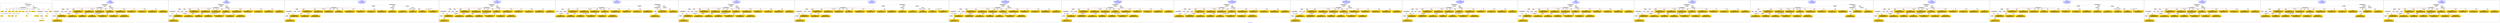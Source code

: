 digraph n0 {
fontcolor="blue"
remincross="true"
label="s04-ima-artworks.xml"
subgraph cluster_0 {
label="1-correct model"
n2[style="filled",color="white",fillcolor="lightgray",label="CulturalHeritageObject1"];
n3[shape="plaintext",style="filled",fillcolor="gold",label="creationDate"];
n4[style="filled",color="white",fillcolor="lightgray",label="Person1"];
n5[shape="plaintext",style="filled",fillcolor="gold",label="galleryLabel"];
n6[shape="plaintext",style="filled",fillcolor="gold",label="dimensions"];
n7[shape="plaintext",style="filled",fillcolor="gold",label="materials"];
n8[shape="plaintext",style="filled",fillcolor="gold",label="creditLine"];
n9[shape="plaintext",style="filled",fillcolor="gold",label="provenance"];
n10[style="filled",color="white",fillcolor="lightgray",label="Concept1"];
n11[shape="plaintext",style="filled",fillcolor="gold",label="title"];
n12[shape="plaintext",style="filled",fillcolor="gold",label="accessionNumber"];
n13[style="filled",color="white",fillcolor="lightgray",label="CulturalHeritageObject2"];
n14[style="filled",color="white",fillcolor="lightgray",label="Document2"];
n15[shape="plaintext",style="filled",fillcolor="gold",label="relatedArtworksTitle"];
n16[style="filled",color="white",fillcolor="lightgray",label="Document1"];
n17[shape="plaintext",style="filled",fillcolor="gold",label="nationality"];
n18[shape="plaintext",style="filled",fillcolor="gold",label="birthDate"];
n19[shape="plaintext",style="filled",fillcolor="gold",label="deathDate"];
n20[shape="plaintext",style="filled",fillcolor="gold",label="artist"];
n21[style="filled",color="white",fillcolor="lightgray",label="EuropeanaAggregation1"];
n22[style="filled",color="white",fillcolor="lightgray",label="WebResource1"];
n23[shape="plaintext",style="filled",fillcolor="gold",label="imageURL"];
n24[shape="plaintext",style="filled",fillcolor="gold",label="values"];
n25[shape="plaintext",style="filled",fillcolor="gold",label="relatedArtworksURL"];
n26[shape="plaintext",style="filled",fillcolor="gold",label="sourceURL"];
}
subgraph cluster_1 {
label="candidate 0\nlink coherence:1.0\nnode coherence:1.0\nconfidence:0.5497008596122679\nmapping score:0.6146061688903638\ncost:23.99954\n-precision:0.92-recall:0.92"
n28[style="filled",color="white",fillcolor="lightgray",label="CulturalHeritageObject1"];
n29[style="filled",color="white",fillcolor="lightgray",label="CulturalHeritageObject2"];
n30[style="filled",color="white",fillcolor="lightgray",label="Person1"];
n31[style="filled",color="white",fillcolor="lightgray",label="Concept1"];
n32[style="filled",color="white",fillcolor="lightgray",label="Document1"];
n33[style="filled",color="white",fillcolor="lightgray",label="Document2"];
n34[style="filled",color="white",fillcolor="lightgray",label="EuropeanaAggregation1"];
n35[style="filled",color="white",fillcolor="lightgray",label="WebResource1"];
n36[shape="plaintext",style="filled",fillcolor="gold",label="artist\n[Person,nameOfThePerson,0.49]\n[Document,classLink,0.277]\n[CulturalHeritageObject,provenance,0.134]\n[CulturalHeritageObject,description,0.099]"];
n37[shape="plaintext",style="filled",fillcolor="gold",label="deathDate\n[Person,dateOfDeath,0.472]\n[CulturalHeritageObject,created,0.295]\n[Person,dateOfBirth,0.166]\n[CulturalHeritageObject,title,0.067]"];
n38[shape="plaintext",style="filled",fillcolor="gold",label="accessionNumber\n[CulturalHeritageObject,accessionNumber,0.995]\n[CulturalHeritageObject,extent,0.005]\n[CulturalHeritageObject,provenance,0.0]\n[WebResource,classLink,0.0]"];
n39[shape="plaintext",style="filled",fillcolor="gold",label="materials\n[CulturalHeritageObject,medium,0.817]\n[CulturalHeritageObject,description,0.073]\n[CulturalHeritageObject,provenance,0.059]\n[Person,biographicalInformation,0.051]"];
n40[shape="plaintext",style="filled",fillcolor="gold",label="birthDate\n[Person,dateOfBirth,0.487]\n[Person,dateOfDeath,0.247]\n[CulturalHeritageObject,created,0.228]\n[Person,biographicalInformation,0.038]"];
n41[shape="plaintext",style="filled",fillcolor="gold",label="provenance\n[CulturalHeritageObject,provenance,0.498]\n[CulturalHeritageObject,description,0.203]\n[CulturalHeritageObject,title,0.155]\n[Person,biographicalInformation,0.145]"];
n42[shape="plaintext",style="filled",fillcolor="gold",label="values\n[CulturalHeritageObject,description,0.327]\n[Concept,prefLabel,0.319]\n[CulturalHeritageObject,title,0.242]\n[Person,biographicalInformation,0.112]"];
n43[shape="plaintext",style="filled",fillcolor="gold",label="relatedArtworksURL\n[WebResource,classLink,0.439]\n[Document,classLink,0.433]\n[CulturalHeritageObject,provenance,0.071]\n[CulturalHeritageObject,description,0.056]"];
n44[shape="plaintext",style="filled",fillcolor="gold",label="creationDate\n[Person,dateOfBirth,0.438]\n[CulturalHeritageObject,created,0.332]\n[Person,dateOfDeath,0.139]\n[Person,biographicalInformation,0.092]"];
n45[shape="plaintext",style="filled",fillcolor="gold",label="dimensions\n[CulturalHeritageObject,extent,0.594]\n[CulturalHeritageObject,accessionNumber,0.208]\n[CulturalHeritageObject,description,0.115]\n[CulturalHeritageObject,title,0.083]"];
n46[shape="plaintext",style="filled",fillcolor="gold",label="sourceURL\n[WebResource,classLink,0.444]\n[Document,classLink,0.433]\n[CulturalHeritageObject,provenance,0.067]\n[CulturalHeritageObject,description,0.055]"];
n47[shape="plaintext",style="filled",fillcolor="gold",label="creditLine\n[CulturalHeritageObject,provenance,0.706]\n[CulturalHeritageObject,title,0.114]\n[CulturalHeritageObject,description,0.11]\n[Document,classLink,0.07]"];
n48[shape="plaintext",style="filled",fillcolor="gold",label="relatedArtworksTitle\n[CulturalHeritageObject,title,0.358]\n[CulturalHeritageObject,description,0.262]\n[Document,classLink,0.258]\n[CulturalHeritageObject,provenance,0.123]"];
n49[shape="plaintext",style="filled",fillcolor="gold",label="title\n[CulturalHeritageObject,title,0.372]\n[CulturalHeritageObject,description,0.271]\n[Document,classLink,0.225]\n[Person,biographicalInformation,0.132]"];
n50[shape="plaintext",style="filled",fillcolor="gold",label="imageURL\n[WebResource,classLink,0.886]\n[Document,classLink,0.098]\n[CulturalHeritageObject,description,0.011]\n[CulturalHeritageObject,title,0.005]"];
n51[shape="plaintext",style="filled",fillcolor="gold",label="galleryLabel\n[CulturalHeritageObject,description,0.435]\n[Person,biographicalInformation,0.377]\n[CulturalHeritageObject,title,0.121]\n[CulturalHeritageObject,provenance,0.067]"];
n52[shape="plaintext",style="filled",fillcolor="gold",label="nationality\n[Person,countryAssociatedWithThePerson,0.718]\n[CulturalHeritageObject,provenance,0.111]\n[Concept,prefLabel,0.102]\n[CulturalHeritageObject,title,0.068]"];
}
subgraph cluster_2 {
label="candidate 1\nlink coherence:1.0\nnode coherence:1.0\nconfidence:0.5406989307739128\nmapping score:0.6116055259442456\ncost:23.99954\n-precision:0.83-recall:0.83"
n54[style="filled",color="white",fillcolor="lightgray",label="CulturalHeritageObject1"];
n55[style="filled",color="white",fillcolor="lightgray",label="CulturalHeritageObject2"];
n56[style="filled",color="white",fillcolor="lightgray",label="Person1"];
n57[style="filled",color="white",fillcolor="lightgray",label="Concept1"];
n58[style="filled",color="white",fillcolor="lightgray",label="Document1"];
n59[style="filled",color="white",fillcolor="lightgray",label="Document2"];
n60[style="filled",color="white",fillcolor="lightgray",label="EuropeanaAggregation1"];
n61[style="filled",color="white",fillcolor="lightgray",label="WebResource1"];
n62[shape="plaintext",style="filled",fillcolor="gold",label="artist\n[Person,nameOfThePerson,0.49]\n[Document,classLink,0.277]\n[CulturalHeritageObject,provenance,0.134]\n[CulturalHeritageObject,description,0.099]"];
n63[shape="plaintext",style="filled",fillcolor="gold",label="deathDate\n[Person,dateOfDeath,0.472]\n[CulturalHeritageObject,created,0.295]\n[Person,dateOfBirth,0.166]\n[CulturalHeritageObject,title,0.067]"];
n64[shape="plaintext",style="filled",fillcolor="gold",label="accessionNumber\n[CulturalHeritageObject,accessionNumber,0.995]\n[CulturalHeritageObject,extent,0.005]\n[CulturalHeritageObject,provenance,0.0]\n[WebResource,classLink,0.0]"];
n65[shape="plaintext",style="filled",fillcolor="gold",label="materials\n[CulturalHeritageObject,medium,0.817]\n[CulturalHeritageObject,description,0.073]\n[CulturalHeritageObject,provenance,0.059]\n[Person,biographicalInformation,0.051]"];
n66[shape="plaintext",style="filled",fillcolor="gold",label="creationDate\n[Person,dateOfBirth,0.438]\n[CulturalHeritageObject,created,0.332]\n[Person,dateOfDeath,0.139]\n[Person,biographicalInformation,0.092]"];
n67[shape="plaintext",style="filled",fillcolor="gold",label="provenance\n[CulturalHeritageObject,provenance,0.498]\n[CulturalHeritageObject,description,0.203]\n[CulturalHeritageObject,title,0.155]\n[Person,biographicalInformation,0.145]"];
n68[shape="plaintext",style="filled",fillcolor="gold",label="values\n[CulturalHeritageObject,description,0.327]\n[Concept,prefLabel,0.319]\n[CulturalHeritageObject,title,0.242]\n[Person,biographicalInformation,0.112]"];
n69[shape="plaintext",style="filled",fillcolor="gold",label="relatedArtworksURL\n[WebResource,classLink,0.439]\n[Document,classLink,0.433]\n[CulturalHeritageObject,provenance,0.071]\n[CulturalHeritageObject,description,0.056]"];
n70[shape="plaintext",style="filled",fillcolor="gold",label="birthDate\n[Person,dateOfBirth,0.487]\n[Person,dateOfDeath,0.247]\n[CulturalHeritageObject,created,0.228]\n[Person,biographicalInformation,0.038]"];
n71[shape="plaintext",style="filled",fillcolor="gold",label="dimensions\n[CulturalHeritageObject,extent,0.594]\n[CulturalHeritageObject,accessionNumber,0.208]\n[CulturalHeritageObject,description,0.115]\n[CulturalHeritageObject,title,0.083]"];
n72[shape="plaintext",style="filled",fillcolor="gold",label="sourceURL\n[WebResource,classLink,0.444]\n[Document,classLink,0.433]\n[CulturalHeritageObject,provenance,0.067]\n[CulturalHeritageObject,description,0.055]"];
n73[shape="plaintext",style="filled",fillcolor="gold",label="creditLine\n[CulturalHeritageObject,provenance,0.706]\n[CulturalHeritageObject,title,0.114]\n[CulturalHeritageObject,description,0.11]\n[Document,classLink,0.07]"];
n74[shape="plaintext",style="filled",fillcolor="gold",label="relatedArtworksTitle\n[CulturalHeritageObject,title,0.358]\n[CulturalHeritageObject,description,0.262]\n[Document,classLink,0.258]\n[CulturalHeritageObject,provenance,0.123]"];
n75[shape="plaintext",style="filled",fillcolor="gold",label="title\n[CulturalHeritageObject,title,0.372]\n[CulturalHeritageObject,description,0.271]\n[Document,classLink,0.225]\n[Person,biographicalInformation,0.132]"];
n76[shape="plaintext",style="filled",fillcolor="gold",label="imageURL\n[WebResource,classLink,0.886]\n[Document,classLink,0.098]\n[CulturalHeritageObject,description,0.011]\n[CulturalHeritageObject,title,0.005]"];
n77[shape="plaintext",style="filled",fillcolor="gold",label="galleryLabel\n[CulturalHeritageObject,description,0.435]\n[Person,biographicalInformation,0.377]\n[CulturalHeritageObject,title,0.121]\n[CulturalHeritageObject,provenance,0.067]"];
n78[shape="plaintext",style="filled",fillcolor="gold",label="nationality\n[Person,countryAssociatedWithThePerson,0.718]\n[CulturalHeritageObject,provenance,0.111]\n[Concept,prefLabel,0.102]\n[CulturalHeritageObject,title,0.068]"];
}
subgraph cluster_3 {
label="candidate 10\nlink coherence:0.9583333333333334\nnode coherence:1.0\nconfidence:0.5406989307739128\nmapping score:0.6116055259442456\ncost:123.009702\n-precision:0.79-recall:0.79"
n80[style="filled",color="white",fillcolor="lightgray",label="CulturalHeritageObject1"];
n81[style="filled",color="white",fillcolor="lightgray",label="CulturalHeritageObject2"];
n82[style="filled",color="white",fillcolor="lightgray",label="Concept1"];
n83[style="filled",color="white",fillcolor="lightgray",label="Document1"];
n84[style="filled",color="white",fillcolor="lightgray",label="Document2"];
n85[style="filled",color="white",fillcolor="lightgray",label="EuropeanaAggregation1"];
n86[style="filled",color="white",fillcolor="lightgray",label="WebResource1"];
n87[style="filled",color="white",fillcolor="lightgray",label="Person1"];
n88[shape="plaintext",style="filled",fillcolor="gold",label="artist\n[Person,nameOfThePerson,0.49]\n[Document,classLink,0.277]\n[CulturalHeritageObject,provenance,0.134]\n[CulturalHeritageObject,description,0.099]"];
n89[shape="plaintext",style="filled",fillcolor="gold",label="deathDate\n[Person,dateOfDeath,0.472]\n[CulturalHeritageObject,created,0.295]\n[Person,dateOfBirth,0.166]\n[CulturalHeritageObject,title,0.067]"];
n90[shape="plaintext",style="filled",fillcolor="gold",label="accessionNumber\n[CulturalHeritageObject,accessionNumber,0.995]\n[CulturalHeritageObject,extent,0.005]\n[CulturalHeritageObject,provenance,0.0]\n[WebResource,classLink,0.0]"];
n91[shape="plaintext",style="filled",fillcolor="gold",label="materials\n[CulturalHeritageObject,medium,0.817]\n[CulturalHeritageObject,description,0.073]\n[CulturalHeritageObject,provenance,0.059]\n[Person,biographicalInformation,0.051]"];
n92[shape="plaintext",style="filled",fillcolor="gold",label="creationDate\n[Person,dateOfBirth,0.438]\n[CulturalHeritageObject,created,0.332]\n[Person,dateOfDeath,0.139]\n[Person,biographicalInformation,0.092]"];
n93[shape="plaintext",style="filled",fillcolor="gold",label="provenance\n[CulturalHeritageObject,provenance,0.498]\n[CulturalHeritageObject,description,0.203]\n[CulturalHeritageObject,title,0.155]\n[Person,biographicalInformation,0.145]"];
n94[shape="plaintext",style="filled",fillcolor="gold",label="values\n[CulturalHeritageObject,description,0.327]\n[Concept,prefLabel,0.319]\n[CulturalHeritageObject,title,0.242]\n[Person,biographicalInformation,0.112]"];
n95[shape="plaintext",style="filled",fillcolor="gold",label="relatedArtworksURL\n[WebResource,classLink,0.439]\n[Document,classLink,0.433]\n[CulturalHeritageObject,provenance,0.071]\n[CulturalHeritageObject,description,0.056]"];
n96[shape="plaintext",style="filled",fillcolor="gold",label="birthDate\n[Person,dateOfBirth,0.487]\n[Person,dateOfDeath,0.247]\n[CulturalHeritageObject,created,0.228]\n[Person,biographicalInformation,0.038]"];
n97[shape="plaintext",style="filled",fillcolor="gold",label="dimensions\n[CulturalHeritageObject,extent,0.594]\n[CulturalHeritageObject,accessionNumber,0.208]\n[CulturalHeritageObject,description,0.115]\n[CulturalHeritageObject,title,0.083]"];
n98[shape="plaintext",style="filled",fillcolor="gold",label="sourceURL\n[WebResource,classLink,0.444]\n[Document,classLink,0.433]\n[CulturalHeritageObject,provenance,0.067]\n[CulturalHeritageObject,description,0.055]"];
n99[shape="plaintext",style="filled",fillcolor="gold",label="creditLine\n[CulturalHeritageObject,provenance,0.706]\n[CulturalHeritageObject,title,0.114]\n[CulturalHeritageObject,description,0.11]\n[Document,classLink,0.07]"];
n100[shape="plaintext",style="filled",fillcolor="gold",label="relatedArtworksTitle\n[CulturalHeritageObject,title,0.358]\n[CulturalHeritageObject,description,0.262]\n[Document,classLink,0.258]\n[CulturalHeritageObject,provenance,0.123]"];
n101[shape="plaintext",style="filled",fillcolor="gold",label="title\n[CulturalHeritageObject,title,0.372]\n[CulturalHeritageObject,description,0.271]\n[Document,classLink,0.225]\n[Person,biographicalInformation,0.132]"];
n102[shape="plaintext",style="filled",fillcolor="gold",label="imageURL\n[WebResource,classLink,0.886]\n[Document,classLink,0.098]\n[CulturalHeritageObject,description,0.011]\n[CulturalHeritageObject,title,0.005]"];
n103[shape="plaintext",style="filled",fillcolor="gold",label="galleryLabel\n[CulturalHeritageObject,description,0.435]\n[Person,biographicalInformation,0.377]\n[CulturalHeritageObject,title,0.121]\n[CulturalHeritageObject,provenance,0.067]"];
n104[shape="plaintext",style="filled",fillcolor="gold",label="nationality\n[Person,countryAssociatedWithThePerson,0.718]\n[CulturalHeritageObject,provenance,0.111]\n[Concept,prefLabel,0.102]\n[CulturalHeritageObject,title,0.068]"];
}
subgraph cluster_4 {
label="candidate 11\nlink coherence:0.9583333333333334\nnode coherence:1.0\nconfidence:0.5314127740532426\nmapping score:0.6085101403706887\ncost:23.99951\n-precision:0.75-recall:0.75"
n106[style="filled",color="white",fillcolor="lightgray",label="CulturalHeritageObject1"];
n107[style="filled",color="white",fillcolor="lightgray",label="CulturalHeritageObject2"];
n108[style="filled",color="white",fillcolor="lightgray",label="Person1"];
n109[style="filled",color="white",fillcolor="lightgray",label="Concept1"];
n110[style="filled",color="white",fillcolor="lightgray",label="Document1"];
n111[style="filled",color="white",fillcolor="lightgray",label="Document2"];
n112[style="filled",color="white",fillcolor="lightgray",label="EuropeanaAggregation1"];
n113[style="filled",color="white",fillcolor="lightgray",label="WebResource1"];
n114[shape="plaintext",style="filled",fillcolor="gold",label="artist\n[Person,nameOfThePerson,0.49]\n[Document,classLink,0.277]\n[CulturalHeritageObject,provenance,0.134]\n[CulturalHeritageObject,description,0.099]"];
n115[shape="plaintext",style="filled",fillcolor="gold",label="birthDate\n[Person,dateOfBirth,0.487]\n[Person,dateOfDeath,0.247]\n[CulturalHeritageObject,created,0.228]\n[Person,biographicalInformation,0.038]"];
n116[shape="plaintext",style="filled",fillcolor="gold",label="accessionNumber\n[CulturalHeritageObject,accessionNumber,0.995]\n[CulturalHeritageObject,extent,0.005]\n[CulturalHeritageObject,provenance,0.0]\n[WebResource,classLink,0.0]"];
n117[shape="plaintext",style="filled",fillcolor="gold",label="materials\n[CulturalHeritageObject,medium,0.817]\n[CulturalHeritageObject,description,0.073]\n[CulturalHeritageObject,provenance,0.059]\n[Person,biographicalInformation,0.051]"];
n118[shape="plaintext",style="filled",fillcolor="gold",label="creationDate\n[Person,dateOfBirth,0.438]\n[CulturalHeritageObject,created,0.332]\n[Person,dateOfDeath,0.139]\n[Person,biographicalInformation,0.092]"];
n119[shape="plaintext",style="filled",fillcolor="gold",label="provenance\n[CulturalHeritageObject,provenance,0.498]\n[CulturalHeritageObject,description,0.203]\n[CulturalHeritageObject,title,0.155]\n[Person,biographicalInformation,0.145]"];
n120[shape="plaintext",style="filled",fillcolor="gold",label="values\n[CulturalHeritageObject,description,0.327]\n[Concept,prefLabel,0.319]\n[CulturalHeritageObject,title,0.242]\n[Person,biographicalInformation,0.112]"];
n121[shape="plaintext",style="filled",fillcolor="gold",label="relatedArtworksURL\n[WebResource,classLink,0.439]\n[Document,classLink,0.433]\n[CulturalHeritageObject,provenance,0.071]\n[CulturalHeritageObject,description,0.056]"];
n122[shape="plaintext",style="filled",fillcolor="gold",label="deathDate\n[Person,dateOfDeath,0.472]\n[CulturalHeritageObject,created,0.295]\n[Person,dateOfBirth,0.166]\n[CulturalHeritageObject,title,0.067]"];
n123[shape="plaintext",style="filled",fillcolor="gold",label="dimensions\n[CulturalHeritageObject,extent,0.594]\n[CulturalHeritageObject,accessionNumber,0.208]\n[CulturalHeritageObject,description,0.115]\n[CulturalHeritageObject,title,0.083]"];
n124[shape="plaintext",style="filled",fillcolor="gold",label="sourceURL\n[WebResource,classLink,0.444]\n[Document,classLink,0.433]\n[CulturalHeritageObject,provenance,0.067]\n[CulturalHeritageObject,description,0.055]"];
n125[shape="plaintext",style="filled",fillcolor="gold",label="creditLine\n[CulturalHeritageObject,provenance,0.706]\n[CulturalHeritageObject,title,0.114]\n[CulturalHeritageObject,description,0.11]\n[Document,classLink,0.07]"];
n126[shape="plaintext",style="filled",fillcolor="gold",label="relatedArtworksTitle\n[CulturalHeritageObject,title,0.358]\n[CulturalHeritageObject,description,0.262]\n[Document,classLink,0.258]\n[CulturalHeritageObject,provenance,0.123]"];
n127[shape="plaintext",style="filled",fillcolor="gold",label="title\n[CulturalHeritageObject,title,0.372]\n[CulturalHeritageObject,description,0.271]\n[Document,classLink,0.225]\n[Person,biographicalInformation,0.132]"];
n128[shape="plaintext",style="filled",fillcolor="gold",label="imageURL\n[WebResource,classLink,0.886]\n[Document,classLink,0.098]\n[CulturalHeritageObject,description,0.011]\n[CulturalHeritageObject,title,0.005]"];
n129[shape="plaintext",style="filled",fillcolor="gold",label="galleryLabel\n[CulturalHeritageObject,description,0.435]\n[Person,biographicalInformation,0.377]\n[CulturalHeritageObject,title,0.121]\n[CulturalHeritageObject,provenance,0.067]"];
n130[shape="plaintext",style="filled",fillcolor="gold",label="nationality\n[Person,countryAssociatedWithThePerson,0.718]\n[CulturalHeritageObject,provenance,0.111]\n[Concept,prefLabel,0.102]\n[CulturalHeritageObject,title,0.068]"];
}
subgraph cluster_5 {
label="candidate 12\nlink coherence:0.9583333333333334\nnode coherence:1.0\nconfidence:0.5314127740532426\nmapping score:0.6085101403706887\ncost:123.009562\n-precision:0.75-recall:0.75"
n132[style="filled",color="white",fillcolor="lightgray",label="CulturalHeritageObject1"];
n133[style="filled",color="white",fillcolor="lightgray",label="Person1"];
n134[style="filled",color="white",fillcolor="lightgray",label="Concept1"];
n135[style="filled",color="white",fillcolor="lightgray",label="Document1"];
n136[style="filled",color="white",fillcolor="lightgray",label="CulturalHeritageObject2"];
n137[style="filled",color="white",fillcolor="lightgray",label="Document2"];
n138[style="filled",color="white",fillcolor="lightgray",label="EuropeanaAggregation1"];
n139[style="filled",color="white",fillcolor="lightgray",label="WebResource1"];
n140[shape="plaintext",style="filled",fillcolor="gold",label="artist\n[Person,nameOfThePerson,0.49]\n[Document,classLink,0.277]\n[CulturalHeritageObject,provenance,0.134]\n[CulturalHeritageObject,description,0.099]"];
n141[shape="plaintext",style="filled",fillcolor="gold",label="birthDate\n[Person,dateOfBirth,0.487]\n[Person,dateOfDeath,0.247]\n[CulturalHeritageObject,created,0.228]\n[Person,biographicalInformation,0.038]"];
n142[shape="plaintext",style="filled",fillcolor="gold",label="accessionNumber\n[CulturalHeritageObject,accessionNumber,0.995]\n[CulturalHeritageObject,extent,0.005]\n[CulturalHeritageObject,provenance,0.0]\n[WebResource,classLink,0.0]"];
n143[shape="plaintext",style="filled",fillcolor="gold",label="materials\n[CulturalHeritageObject,medium,0.817]\n[CulturalHeritageObject,description,0.073]\n[CulturalHeritageObject,provenance,0.059]\n[Person,biographicalInformation,0.051]"];
n144[shape="plaintext",style="filled",fillcolor="gold",label="creationDate\n[Person,dateOfBirth,0.438]\n[CulturalHeritageObject,created,0.332]\n[Person,dateOfDeath,0.139]\n[Person,biographicalInformation,0.092]"];
n145[shape="plaintext",style="filled",fillcolor="gold",label="provenance\n[CulturalHeritageObject,provenance,0.498]\n[CulturalHeritageObject,description,0.203]\n[CulturalHeritageObject,title,0.155]\n[Person,biographicalInformation,0.145]"];
n146[shape="plaintext",style="filled",fillcolor="gold",label="values\n[CulturalHeritageObject,description,0.327]\n[Concept,prefLabel,0.319]\n[CulturalHeritageObject,title,0.242]\n[Person,biographicalInformation,0.112]"];
n147[shape="plaintext",style="filled",fillcolor="gold",label="relatedArtworksURL\n[WebResource,classLink,0.439]\n[Document,classLink,0.433]\n[CulturalHeritageObject,provenance,0.071]\n[CulturalHeritageObject,description,0.056]"];
n148[shape="plaintext",style="filled",fillcolor="gold",label="deathDate\n[Person,dateOfDeath,0.472]\n[CulturalHeritageObject,created,0.295]\n[Person,dateOfBirth,0.166]\n[CulturalHeritageObject,title,0.067]"];
n149[shape="plaintext",style="filled",fillcolor="gold",label="dimensions\n[CulturalHeritageObject,extent,0.594]\n[CulturalHeritageObject,accessionNumber,0.208]\n[CulturalHeritageObject,description,0.115]\n[CulturalHeritageObject,title,0.083]"];
n150[shape="plaintext",style="filled",fillcolor="gold",label="sourceURL\n[WebResource,classLink,0.444]\n[Document,classLink,0.433]\n[CulturalHeritageObject,provenance,0.067]\n[CulturalHeritageObject,description,0.055]"];
n151[shape="plaintext",style="filled",fillcolor="gold",label="creditLine\n[CulturalHeritageObject,provenance,0.706]\n[CulturalHeritageObject,title,0.114]\n[CulturalHeritageObject,description,0.11]\n[Document,classLink,0.07]"];
n152[shape="plaintext",style="filled",fillcolor="gold",label="relatedArtworksTitle\n[CulturalHeritageObject,title,0.358]\n[CulturalHeritageObject,description,0.262]\n[Document,classLink,0.258]\n[CulturalHeritageObject,provenance,0.123]"];
n153[shape="plaintext",style="filled",fillcolor="gold",label="title\n[CulturalHeritageObject,title,0.372]\n[CulturalHeritageObject,description,0.271]\n[Document,classLink,0.225]\n[Person,biographicalInformation,0.132]"];
n154[shape="plaintext",style="filled",fillcolor="gold",label="imageURL\n[WebResource,classLink,0.886]\n[Document,classLink,0.098]\n[CulturalHeritageObject,description,0.011]\n[CulturalHeritageObject,title,0.005]"];
n155[shape="plaintext",style="filled",fillcolor="gold",label="galleryLabel\n[CulturalHeritageObject,description,0.435]\n[Person,biographicalInformation,0.377]\n[CulturalHeritageObject,title,0.121]\n[CulturalHeritageObject,provenance,0.067]"];
n156[shape="plaintext",style="filled",fillcolor="gold",label="nationality\n[Person,countryAssociatedWithThePerson,0.718]\n[CulturalHeritageObject,provenance,0.111]\n[Concept,prefLabel,0.102]\n[CulturalHeritageObject,title,0.068]"];
}
subgraph cluster_6 {
label="candidate 13\nlink coherence:0.9583333333333334\nnode coherence:1.0\nconfidence:0.5314127740532426\nmapping score:0.6085101403706887\ncost:123.009662\n-precision:0.79-recall:0.79"
n158[style="filled",color="white",fillcolor="lightgray",label="CulturalHeritageObject1"];
n159[style="filled",color="white",fillcolor="lightgray",label="CulturalHeritageObject2"];
n160[style="filled",color="white",fillcolor="lightgray",label="Person1"];
n161[style="filled",color="white",fillcolor="lightgray",label="Concept1"];
n162[style="filled",color="white",fillcolor="lightgray",label="Document1"];
n163[style="filled",color="white",fillcolor="lightgray",label="Document2"];
n164[style="filled",color="white",fillcolor="lightgray",label="EuropeanaAggregation1"];
n165[style="filled",color="white",fillcolor="lightgray",label="WebResource1"];
n166[shape="plaintext",style="filled",fillcolor="gold",label="artist\n[Person,nameOfThePerson,0.49]\n[Document,classLink,0.277]\n[CulturalHeritageObject,provenance,0.134]\n[CulturalHeritageObject,description,0.099]"];
n167[shape="plaintext",style="filled",fillcolor="gold",label="birthDate\n[Person,dateOfBirth,0.487]\n[Person,dateOfDeath,0.247]\n[CulturalHeritageObject,created,0.228]\n[Person,biographicalInformation,0.038]"];
n168[shape="plaintext",style="filled",fillcolor="gold",label="accessionNumber\n[CulturalHeritageObject,accessionNumber,0.995]\n[CulturalHeritageObject,extent,0.005]\n[CulturalHeritageObject,provenance,0.0]\n[WebResource,classLink,0.0]"];
n169[shape="plaintext",style="filled",fillcolor="gold",label="materials\n[CulturalHeritageObject,medium,0.817]\n[CulturalHeritageObject,description,0.073]\n[CulturalHeritageObject,provenance,0.059]\n[Person,biographicalInformation,0.051]"];
n170[shape="plaintext",style="filled",fillcolor="gold",label="creationDate\n[Person,dateOfBirth,0.438]\n[CulturalHeritageObject,created,0.332]\n[Person,dateOfDeath,0.139]\n[Person,biographicalInformation,0.092]"];
n171[shape="plaintext",style="filled",fillcolor="gold",label="provenance\n[CulturalHeritageObject,provenance,0.498]\n[CulturalHeritageObject,description,0.203]\n[CulturalHeritageObject,title,0.155]\n[Person,biographicalInformation,0.145]"];
n172[shape="plaintext",style="filled",fillcolor="gold",label="values\n[CulturalHeritageObject,description,0.327]\n[Concept,prefLabel,0.319]\n[CulturalHeritageObject,title,0.242]\n[Person,biographicalInformation,0.112]"];
n173[shape="plaintext",style="filled",fillcolor="gold",label="relatedArtworksURL\n[WebResource,classLink,0.439]\n[Document,classLink,0.433]\n[CulturalHeritageObject,provenance,0.071]\n[CulturalHeritageObject,description,0.056]"];
n174[shape="plaintext",style="filled",fillcolor="gold",label="deathDate\n[Person,dateOfDeath,0.472]\n[CulturalHeritageObject,created,0.295]\n[Person,dateOfBirth,0.166]\n[CulturalHeritageObject,title,0.067]"];
n175[shape="plaintext",style="filled",fillcolor="gold",label="dimensions\n[CulturalHeritageObject,extent,0.594]\n[CulturalHeritageObject,accessionNumber,0.208]\n[CulturalHeritageObject,description,0.115]\n[CulturalHeritageObject,title,0.083]"];
n176[shape="plaintext",style="filled",fillcolor="gold",label="sourceURL\n[WebResource,classLink,0.444]\n[Document,classLink,0.433]\n[CulturalHeritageObject,provenance,0.067]\n[CulturalHeritageObject,description,0.055]"];
n177[shape="plaintext",style="filled",fillcolor="gold",label="creditLine\n[CulturalHeritageObject,provenance,0.706]\n[CulturalHeritageObject,title,0.114]\n[CulturalHeritageObject,description,0.11]\n[Document,classLink,0.07]"];
n178[shape="plaintext",style="filled",fillcolor="gold",label="relatedArtworksTitle\n[CulturalHeritageObject,title,0.358]\n[CulturalHeritageObject,description,0.262]\n[Document,classLink,0.258]\n[CulturalHeritageObject,provenance,0.123]"];
n179[shape="plaintext",style="filled",fillcolor="gold",label="title\n[CulturalHeritageObject,title,0.372]\n[CulturalHeritageObject,description,0.271]\n[Document,classLink,0.225]\n[Person,biographicalInformation,0.132]"];
n180[shape="plaintext",style="filled",fillcolor="gold",label="imageURL\n[WebResource,classLink,0.886]\n[Document,classLink,0.098]\n[CulturalHeritageObject,description,0.011]\n[CulturalHeritageObject,title,0.005]"];
n181[shape="plaintext",style="filled",fillcolor="gold",label="galleryLabel\n[CulturalHeritageObject,description,0.435]\n[Person,biographicalInformation,0.377]\n[CulturalHeritageObject,title,0.121]\n[CulturalHeritageObject,provenance,0.067]"];
n182[shape="plaintext",style="filled",fillcolor="gold",label="nationality\n[Person,countryAssociatedWithThePerson,0.718]\n[CulturalHeritageObject,provenance,0.111]\n[Concept,prefLabel,0.102]\n[CulturalHeritageObject,title,0.068]"];
}
subgraph cluster_7 {
label="candidate 14\nlink coherence:0.9583333333333334\nnode coherence:1.0\nconfidence:0.5314127740532426\nmapping score:0.6085101403706887\ncost:123.009702\n-precision:0.75-recall:0.75"
n184[style="filled",color="white",fillcolor="lightgray",label="CulturalHeritageObject1"];
n185[style="filled",color="white",fillcolor="lightgray",label="CulturalHeritageObject2"];
n186[style="filled",color="white",fillcolor="lightgray",label="Concept1"];
n187[style="filled",color="white",fillcolor="lightgray",label="Document1"];
n188[style="filled",color="white",fillcolor="lightgray",label="Document2"];
n189[style="filled",color="white",fillcolor="lightgray",label="EuropeanaAggregation1"];
n190[style="filled",color="white",fillcolor="lightgray",label="WebResource1"];
n191[style="filled",color="white",fillcolor="lightgray",label="Person1"];
n192[shape="plaintext",style="filled",fillcolor="gold",label="artist\n[Person,nameOfThePerson,0.49]\n[Document,classLink,0.277]\n[CulturalHeritageObject,provenance,0.134]\n[CulturalHeritageObject,description,0.099]"];
n193[shape="plaintext",style="filled",fillcolor="gold",label="birthDate\n[Person,dateOfBirth,0.487]\n[Person,dateOfDeath,0.247]\n[CulturalHeritageObject,created,0.228]\n[Person,biographicalInformation,0.038]"];
n194[shape="plaintext",style="filled",fillcolor="gold",label="accessionNumber\n[CulturalHeritageObject,accessionNumber,0.995]\n[CulturalHeritageObject,extent,0.005]\n[CulturalHeritageObject,provenance,0.0]\n[WebResource,classLink,0.0]"];
n195[shape="plaintext",style="filled",fillcolor="gold",label="materials\n[CulturalHeritageObject,medium,0.817]\n[CulturalHeritageObject,description,0.073]\n[CulturalHeritageObject,provenance,0.059]\n[Person,biographicalInformation,0.051]"];
n196[shape="plaintext",style="filled",fillcolor="gold",label="creationDate\n[Person,dateOfBirth,0.438]\n[CulturalHeritageObject,created,0.332]\n[Person,dateOfDeath,0.139]\n[Person,biographicalInformation,0.092]"];
n197[shape="plaintext",style="filled",fillcolor="gold",label="provenance\n[CulturalHeritageObject,provenance,0.498]\n[CulturalHeritageObject,description,0.203]\n[CulturalHeritageObject,title,0.155]\n[Person,biographicalInformation,0.145]"];
n198[shape="plaintext",style="filled",fillcolor="gold",label="values\n[CulturalHeritageObject,description,0.327]\n[Concept,prefLabel,0.319]\n[CulturalHeritageObject,title,0.242]\n[Person,biographicalInformation,0.112]"];
n199[shape="plaintext",style="filled",fillcolor="gold",label="relatedArtworksURL\n[WebResource,classLink,0.439]\n[Document,classLink,0.433]\n[CulturalHeritageObject,provenance,0.071]\n[CulturalHeritageObject,description,0.056]"];
n200[shape="plaintext",style="filled",fillcolor="gold",label="deathDate\n[Person,dateOfDeath,0.472]\n[CulturalHeritageObject,created,0.295]\n[Person,dateOfBirth,0.166]\n[CulturalHeritageObject,title,0.067]"];
n201[shape="plaintext",style="filled",fillcolor="gold",label="dimensions\n[CulturalHeritageObject,extent,0.594]\n[CulturalHeritageObject,accessionNumber,0.208]\n[CulturalHeritageObject,description,0.115]\n[CulturalHeritageObject,title,0.083]"];
n202[shape="plaintext",style="filled",fillcolor="gold",label="sourceURL\n[WebResource,classLink,0.444]\n[Document,classLink,0.433]\n[CulturalHeritageObject,provenance,0.067]\n[CulturalHeritageObject,description,0.055]"];
n203[shape="plaintext",style="filled",fillcolor="gold",label="creditLine\n[CulturalHeritageObject,provenance,0.706]\n[CulturalHeritageObject,title,0.114]\n[CulturalHeritageObject,description,0.11]\n[Document,classLink,0.07]"];
n204[shape="plaintext",style="filled",fillcolor="gold",label="relatedArtworksTitle\n[CulturalHeritageObject,title,0.358]\n[CulturalHeritageObject,description,0.262]\n[Document,classLink,0.258]\n[CulturalHeritageObject,provenance,0.123]"];
n205[shape="plaintext",style="filled",fillcolor="gold",label="title\n[CulturalHeritageObject,title,0.372]\n[CulturalHeritageObject,description,0.271]\n[Document,classLink,0.225]\n[Person,biographicalInformation,0.132]"];
n206[shape="plaintext",style="filled",fillcolor="gold",label="imageURL\n[WebResource,classLink,0.886]\n[Document,classLink,0.098]\n[CulturalHeritageObject,description,0.011]\n[CulturalHeritageObject,title,0.005]"];
n207[shape="plaintext",style="filled",fillcolor="gold",label="galleryLabel\n[CulturalHeritageObject,description,0.435]\n[Person,biographicalInformation,0.377]\n[CulturalHeritageObject,title,0.121]\n[CulturalHeritageObject,provenance,0.067]"];
n208[shape="plaintext",style="filled",fillcolor="gold",label="nationality\n[Person,countryAssociatedWithThePerson,0.718]\n[CulturalHeritageObject,provenance,0.111]\n[Concept,prefLabel,0.102]\n[CulturalHeritageObject,title,0.068]"];
}
subgraph cluster_8 {
label="candidate 15\nlink coherence:0.9565217391304348\nnode coherence:0.9565217391304348\nconfidence:0.5502165583945731\nmapping score:0.6100892364299045\ncost:121.99956\n-precision:0.87-recall:0.83"
n210[style="filled",color="white",fillcolor="lightgray",label="CulturalHeritageObject1"];
n211[style="filled",color="white",fillcolor="lightgray",label="CulturalHeritageObject2"];
n212[style="filled",color="white",fillcolor="lightgray",label="Person1"];
n213[style="filled",color="white",fillcolor="lightgray",label="Document1"];
n214[style="filled",color="white",fillcolor="lightgray",label="Document2"];
n215[style="filled",color="white",fillcolor="lightgray",label="EuropeanaAggregation1"];
n216[style="filled",color="white",fillcolor="lightgray",label="WebResource1"];
n217[shape="plaintext",style="filled",fillcolor="gold",label="artist\n[Person,nameOfThePerson,0.49]\n[Document,classLink,0.277]\n[CulturalHeritageObject,provenance,0.134]\n[CulturalHeritageObject,description,0.099]"];
n218[shape="plaintext",style="filled",fillcolor="gold",label="deathDate\n[Person,dateOfDeath,0.472]\n[CulturalHeritageObject,created,0.295]\n[Person,dateOfBirth,0.166]\n[CulturalHeritageObject,title,0.067]"];
n219[shape="plaintext",style="filled",fillcolor="gold",label="accessionNumber\n[CulturalHeritageObject,accessionNumber,0.995]\n[CulturalHeritageObject,extent,0.005]\n[CulturalHeritageObject,provenance,0.0]\n[WebResource,classLink,0.0]"];
n220[shape="plaintext",style="filled",fillcolor="gold",label="materials\n[CulturalHeritageObject,medium,0.817]\n[CulturalHeritageObject,description,0.073]\n[CulturalHeritageObject,provenance,0.059]\n[Person,biographicalInformation,0.051]"];
n221[shape="plaintext",style="filled",fillcolor="gold",label="birthDate\n[Person,dateOfBirth,0.487]\n[Person,dateOfDeath,0.247]\n[CulturalHeritageObject,created,0.228]\n[Person,biographicalInformation,0.038]"];
n222[shape="plaintext",style="filled",fillcolor="gold",label="values\n[CulturalHeritageObject,description,0.327]\n[Concept,prefLabel,0.319]\n[CulturalHeritageObject,title,0.242]\n[Person,biographicalInformation,0.112]"];
n223[shape="plaintext",style="filled",fillcolor="gold",label="provenance\n[CulturalHeritageObject,provenance,0.498]\n[CulturalHeritageObject,description,0.203]\n[CulturalHeritageObject,title,0.155]\n[Person,biographicalInformation,0.145]"];
n224[shape="plaintext",style="filled",fillcolor="gold",label="relatedArtworksURL\n[WebResource,classLink,0.439]\n[Document,classLink,0.433]\n[CulturalHeritageObject,provenance,0.071]\n[CulturalHeritageObject,description,0.056]"];
n225[shape="plaintext",style="filled",fillcolor="gold",label="creationDate\n[Person,dateOfBirth,0.438]\n[CulturalHeritageObject,created,0.332]\n[Person,dateOfDeath,0.139]\n[Person,biographicalInformation,0.092]"];
n226[shape="plaintext",style="filled",fillcolor="gold",label="dimensions\n[CulturalHeritageObject,extent,0.594]\n[CulturalHeritageObject,accessionNumber,0.208]\n[CulturalHeritageObject,description,0.115]\n[CulturalHeritageObject,title,0.083]"];
n227[shape="plaintext",style="filled",fillcolor="gold",label="sourceURL\n[WebResource,classLink,0.444]\n[Document,classLink,0.433]\n[CulturalHeritageObject,provenance,0.067]\n[CulturalHeritageObject,description,0.055]"];
n228[shape="plaintext",style="filled",fillcolor="gold",label="creditLine\n[CulturalHeritageObject,provenance,0.706]\n[CulturalHeritageObject,title,0.114]\n[CulturalHeritageObject,description,0.11]\n[Document,classLink,0.07]"];
n229[shape="plaintext",style="filled",fillcolor="gold",label="relatedArtworksTitle\n[CulturalHeritageObject,title,0.358]\n[CulturalHeritageObject,description,0.262]\n[Document,classLink,0.258]\n[CulturalHeritageObject,provenance,0.123]"];
n230[shape="plaintext",style="filled",fillcolor="gold",label="title\n[CulturalHeritageObject,title,0.372]\n[CulturalHeritageObject,description,0.271]\n[Document,classLink,0.225]\n[Person,biographicalInformation,0.132]"];
n231[shape="plaintext",style="filled",fillcolor="gold",label="imageURL\n[WebResource,classLink,0.886]\n[Document,classLink,0.098]\n[CulturalHeritageObject,description,0.011]\n[CulturalHeritageObject,title,0.005]"];
n232[shape="plaintext",style="filled",fillcolor="gold",label="galleryLabel\n[CulturalHeritageObject,description,0.435]\n[Person,biographicalInformation,0.377]\n[CulturalHeritageObject,title,0.121]\n[CulturalHeritageObject,provenance,0.067]"];
n233[shape="plaintext",style="filled",fillcolor="gold",label="nationality\n[Person,countryAssociatedWithThePerson,0.718]\n[CulturalHeritageObject,provenance,0.111]\n[Concept,prefLabel,0.102]\n[CulturalHeritageObject,title,0.068]"];
}
subgraph cluster_9 {
label="candidate 16\nlink coherence:0.9565217391304348\nnode coherence:0.9565217391304348\nconfidence:0.541214629556218\nmapping score:0.6070885934837863\ncost:121.99956\n-precision:0.78-recall:0.75"
n235[style="filled",color="white",fillcolor="lightgray",label="CulturalHeritageObject1"];
n236[style="filled",color="white",fillcolor="lightgray",label="CulturalHeritageObject2"];
n237[style="filled",color="white",fillcolor="lightgray",label="Person1"];
n238[style="filled",color="white",fillcolor="lightgray",label="Document1"];
n239[style="filled",color="white",fillcolor="lightgray",label="Document2"];
n240[style="filled",color="white",fillcolor="lightgray",label="EuropeanaAggregation1"];
n241[style="filled",color="white",fillcolor="lightgray",label="WebResource1"];
n242[shape="plaintext",style="filled",fillcolor="gold",label="artist\n[Person,nameOfThePerson,0.49]\n[Document,classLink,0.277]\n[CulturalHeritageObject,provenance,0.134]\n[CulturalHeritageObject,description,0.099]"];
n243[shape="plaintext",style="filled",fillcolor="gold",label="deathDate\n[Person,dateOfDeath,0.472]\n[CulturalHeritageObject,created,0.295]\n[Person,dateOfBirth,0.166]\n[CulturalHeritageObject,title,0.067]"];
n244[shape="plaintext",style="filled",fillcolor="gold",label="accessionNumber\n[CulturalHeritageObject,accessionNumber,0.995]\n[CulturalHeritageObject,extent,0.005]\n[CulturalHeritageObject,provenance,0.0]\n[WebResource,classLink,0.0]"];
n245[shape="plaintext",style="filled",fillcolor="gold",label="materials\n[CulturalHeritageObject,medium,0.817]\n[CulturalHeritageObject,description,0.073]\n[CulturalHeritageObject,provenance,0.059]\n[Person,biographicalInformation,0.051]"];
n246[shape="plaintext",style="filled",fillcolor="gold",label="creationDate\n[Person,dateOfBirth,0.438]\n[CulturalHeritageObject,created,0.332]\n[Person,dateOfDeath,0.139]\n[Person,biographicalInformation,0.092]"];
n247[shape="plaintext",style="filled",fillcolor="gold",label="values\n[CulturalHeritageObject,description,0.327]\n[Concept,prefLabel,0.319]\n[CulturalHeritageObject,title,0.242]\n[Person,biographicalInformation,0.112]"];
n248[shape="plaintext",style="filled",fillcolor="gold",label="provenance\n[CulturalHeritageObject,provenance,0.498]\n[CulturalHeritageObject,description,0.203]\n[CulturalHeritageObject,title,0.155]\n[Person,biographicalInformation,0.145]"];
n249[shape="plaintext",style="filled",fillcolor="gold",label="relatedArtworksURL\n[WebResource,classLink,0.439]\n[Document,classLink,0.433]\n[CulturalHeritageObject,provenance,0.071]\n[CulturalHeritageObject,description,0.056]"];
n250[shape="plaintext",style="filled",fillcolor="gold",label="birthDate\n[Person,dateOfBirth,0.487]\n[Person,dateOfDeath,0.247]\n[CulturalHeritageObject,created,0.228]\n[Person,biographicalInformation,0.038]"];
n251[shape="plaintext",style="filled",fillcolor="gold",label="dimensions\n[CulturalHeritageObject,extent,0.594]\n[CulturalHeritageObject,accessionNumber,0.208]\n[CulturalHeritageObject,description,0.115]\n[CulturalHeritageObject,title,0.083]"];
n252[shape="plaintext",style="filled",fillcolor="gold",label="sourceURL\n[WebResource,classLink,0.444]\n[Document,classLink,0.433]\n[CulturalHeritageObject,provenance,0.067]\n[CulturalHeritageObject,description,0.055]"];
n253[shape="plaintext",style="filled",fillcolor="gold",label="creditLine\n[CulturalHeritageObject,provenance,0.706]\n[CulturalHeritageObject,title,0.114]\n[CulturalHeritageObject,description,0.11]\n[Document,classLink,0.07]"];
n254[shape="plaintext",style="filled",fillcolor="gold",label="relatedArtworksTitle\n[CulturalHeritageObject,title,0.358]\n[CulturalHeritageObject,description,0.262]\n[Document,classLink,0.258]\n[CulturalHeritageObject,provenance,0.123]"];
n255[shape="plaintext",style="filled",fillcolor="gold",label="title\n[CulturalHeritageObject,title,0.372]\n[CulturalHeritageObject,description,0.271]\n[Document,classLink,0.225]\n[Person,biographicalInformation,0.132]"];
n256[shape="plaintext",style="filled",fillcolor="gold",label="imageURL\n[WebResource,classLink,0.886]\n[Document,classLink,0.098]\n[CulturalHeritageObject,description,0.011]\n[CulturalHeritageObject,title,0.005]"];
n257[shape="plaintext",style="filled",fillcolor="gold",label="galleryLabel\n[CulturalHeritageObject,description,0.435]\n[Person,biographicalInformation,0.377]\n[CulturalHeritageObject,title,0.121]\n[CulturalHeritageObject,provenance,0.067]"];
n258[shape="plaintext",style="filled",fillcolor="gold",label="nationality\n[Person,countryAssociatedWithThePerson,0.718]\n[CulturalHeritageObject,provenance,0.111]\n[Concept,prefLabel,0.102]\n[CulturalHeritageObject,title,0.068]"];
}
subgraph cluster_10 {
label="candidate 17\nlink coherence:0.9565217391304348\nnode coherence:0.9565217391304348\nconfidence:0.5281870063393698\nmapping score:0.6027460524115035\ncost:22.99954\n-precision:0.91-recall:0.88"
n260[style="filled",color="white",fillcolor="lightgray",label="CulturalHeritageObject1"];
n261[style="filled",color="white",fillcolor="lightgray",label="CulturalHeritageObject2"];
n262[style="filled",color="white",fillcolor="lightgray",label="Person1"];
n263[style="filled",color="white",fillcolor="lightgray",label="Concept1"];
n264[style="filled",color="white",fillcolor="lightgray",label="Document1"];
n265[style="filled",color="white",fillcolor="lightgray",label="EuropeanaAggregation1"];
n266[style="filled",color="white",fillcolor="lightgray",label="WebResource1"];
n267[shape="plaintext",style="filled",fillcolor="gold",label="artist\n[Person,nameOfThePerson,0.49]\n[Document,classLink,0.277]\n[CulturalHeritageObject,provenance,0.134]\n[CulturalHeritageObject,description,0.099]"];
n268[shape="plaintext",style="filled",fillcolor="gold",label="deathDate\n[Person,dateOfDeath,0.472]\n[CulturalHeritageObject,created,0.295]\n[Person,dateOfBirth,0.166]\n[CulturalHeritageObject,title,0.067]"];
n269[shape="plaintext",style="filled",fillcolor="gold",label="accessionNumber\n[CulturalHeritageObject,accessionNumber,0.995]\n[CulturalHeritageObject,extent,0.005]\n[CulturalHeritageObject,provenance,0.0]\n[WebResource,classLink,0.0]"];
n270[shape="plaintext",style="filled",fillcolor="gold",label="materials\n[CulturalHeritageObject,medium,0.817]\n[CulturalHeritageObject,description,0.073]\n[CulturalHeritageObject,provenance,0.059]\n[Person,biographicalInformation,0.051]"];
n271[shape="plaintext",style="filled",fillcolor="gold",label="birthDate\n[Person,dateOfBirth,0.487]\n[Person,dateOfDeath,0.247]\n[CulturalHeritageObject,created,0.228]\n[Person,biographicalInformation,0.038]"];
n272[shape="plaintext",style="filled",fillcolor="gold",label="sourceURL\n[WebResource,classLink,0.444]\n[Document,classLink,0.433]\n[CulturalHeritageObject,provenance,0.067]\n[CulturalHeritageObject,description,0.055]"];
n273[shape="plaintext",style="filled",fillcolor="gold",label="provenance\n[CulturalHeritageObject,provenance,0.498]\n[CulturalHeritageObject,description,0.203]\n[CulturalHeritageObject,title,0.155]\n[Person,biographicalInformation,0.145]"];
n274[shape="plaintext",style="filled",fillcolor="gold",label="values\n[CulturalHeritageObject,description,0.327]\n[Concept,prefLabel,0.319]\n[CulturalHeritageObject,title,0.242]\n[Person,biographicalInformation,0.112]"];
n275[shape="plaintext",style="filled",fillcolor="gold",label="relatedArtworksURL\n[WebResource,classLink,0.439]\n[Document,classLink,0.433]\n[CulturalHeritageObject,provenance,0.071]\n[CulturalHeritageObject,description,0.056]"];
n276[shape="plaintext",style="filled",fillcolor="gold",label="creationDate\n[Person,dateOfBirth,0.438]\n[CulturalHeritageObject,created,0.332]\n[Person,dateOfDeath,0.139]\n[Person,biographicalInformation,0.092]"];
n277[shape="plaintext",style="filled",fillcolor="gold",label="dimensions\n[CulturalHeritageObject,extent,0.594]\n[CulturalHeritageObject,accessionNumber,0.208]\n[CulturalHeritageObject,description,0.115]\n[CulturalHeritageObject,title,0.083]"];
n278[shape="plaintext",style="filled",fillcolor="gold",label="creditLine\n[CulturalHeritageObject,provenance,0.706]\n[CulturalHeritageObject,title,0.114]\n[CulturalHeritageObject,description,0.11]\n[Document,classLink,0.07]"];
n279[shape="plaintext",style="filled",fillcolor="gold",label="relatedArtworksTitle\n[CulturalHeritageObject,title,0.358]\n[CulturalHeritageObject,description,0.262]\n[Document,classLink,0.258]\n[CulturalHeritageObject,provenance,0.123]"];
n280[shape="plaintext",style="filled",fillcolor="gold",label="title\n[CulturalHeritageObject,title,0.372]\n[CulturalHeritageObject,description,0.271]\n[Document,classLink,0.225]\n[Person,biographicalInformation,0.132]"];
n281[shape="plaintext",style="filled",fillcolor="gold",label="imageURL\n[WebResource,classLink,0.886]\n[Document,classLink,0.098]\n[CulturalHeritageObject,description,0.011]\n[CulturalHeritageObject,title,0.005]"];
n282[shape="plaintext",style="filled",fillcolor="gold",label="galleryLabel\n[CulturalHeritageObject,description,0.435]\n[Person,biographicalInformation,0.377]\n[CulturalHeritageObject,title,0.121]\n[CulturalHeritageObject,provenance,0.067]"];
n283[shape="plaintext",style="filled",fillcolor="gold",label="nationality\n[Person,countryAssociatedWithThePerson,0.718]\n[CulturalHeritageObject,provenance,0.111]\n[Concept,prefLabel,0.102]\n[CulturalHeritageObject,title,0.068]"];
}
subgraph cluster_11 {
label="candidate 18\nlink coherence:0.9565217391304348\nnode coherence:0.9565217391304348\nconfidence:0.5281870063393698\nmapping score:0.6027460524115035\ncost:22.99956\n-precision:0.87-recall:0.83"
n285[style="filled",color="white",fillcolor="lightgray",label="CulturalHeritageObject1"];
n286[style="filled",color="white",fillcolor="lightgray",label="CulturalHeritageObject2"];
n287[style="filled",color="white",fillcolor="lightgray",label="Person1"];
n288[style="filled",color="white",fillcolor="lightgray",label="Concept1"];
n289[style="filled",color="white",fillcolor="lightgray",label="Document2"];
n290[style="filled",color="white",fillcolor="lightgray",label="EuropeanaAggregation1"];
n291[style="filled",color="white",fillcolor="lightgray",label="WebResource1"];
n292[shape="plaintext",style="filled",fillcolor="gold",label="artist\n[Person,nameOfThePerson,0.49]\n[Document,classLink,0.277]\n[CulturalHeritageObject,provenance,0.134]\n[CulturalHeritageObject,description,0.099]"];
n293[shape="plaintext",style="filled",fillcolor="gold",label="deathDate\n[Person,dateOfDeath,0.472]\n[CulturalHeritageObject,created,0.295]\n[Person,dateOfBirth,0.166]\n[CulturalHeritageObject,title,0.067]"];
n294[shape="plaintext",style="filled",fillcolor="gold",label="accessionNumber\n[CulturalHeritageObject,accessionNumber,0.995]\n[CulturalHeritageObject,extent,0.005]\n[CulturalHeritageObject,provenance,0.0]\n[WebResource,classLink,0.0]"];
n295[shape="plaintext",style="filled",fillcolor="gold",label="materials\n[CulturalHeritageObject,medium,0.817]\n[CulturalHeritageObject,description,0.073]\n[CulturalHeritageObject,provenance,0.059]\n[Person,biographicalInformation,0.051]"];
n296[shape="plaintext",style="filled",fillcolor="gold",label="birthDate\n[Person,dateOfBirth,0.487]\n[Person,dateOfDeath,0.247]\n[CulturalHeritageObject,created,0.228]\n[Person,biographicalInformation,0.038]"];
n297[shape="plaintext",style="filled",fillcolor="gold",label="sourceURL\n[WebResource,classLink,0.444]\n[Document,classLink,0.433]\n[CulturalHeritageObject,provenance,0.067]\n[CulturalHeritageObject,description,0.055]"];
n298[shape="plaintext",style="filled",fillcolor="gold",label="provenance\n[CulturalHeritageObject,provenance,0.498]\n[CulturalHeritageObject,description,0.203]\n[CulturalHeritageObject,title,0.155]\n[Person,biographicalInformation,0.145]"];
n299[shape="plaintext",style="filled",fillcolor="gold",label="values\n[CulturalHeritageObject,description,0.327]\n[Concept,prefLabel,0.319]\n[CulturalHeritageObject,title,0.242]\n[Person,biographicalInformation,0.112]"];
n300[shape="plaintext",style="filled",fillcolor="gold",label="creationDate\n[Person,dateOfBirth,0.438]\n[CulturalHeritageObject,created,0.332]\n[Person,dateOfDeath,0.139]\n[Person,biographicalInformation,0.092]"];
n301[shape="plaintext",style="filled",fillcolor="gold",label="dimensions\n[CulturalHeritageObject,extent,0.594]\n[CulturalHeritageObject,accessionNumber,0.208]\n[CulturalHeritageObject,description,0.115]\n[CulturalHeritageObject,title,0.083]"];
n302[shape="plaintext",style="filled",fillcolor="gold",label="relatedArtworksURL\n[WebResource,classLink,0.439]\n[Document,classLink,0.433]\n[CulturalHeritageObject,provenance,0.071]\n[CulturalHeritageObject,description,0.056]"];
n303[shape="plaintext",style="filled",fillcolor="gold",label="creditLine\n[CulturalHeritageObject,provenance,0.706]\n[CulturalHeritageObject,title,0.114]\n[CulturalHeritageObject,description,0.11]\n[Document,classLink,0.07]"];
n304[shape="plaintext",style="filled",fillcolor="gold",label="relatedArtworksTitle\n[CulturalHeritageObject,title,0.358]\n[CulturalHeritageObject,description,0.262]\n[Document,classLink,0.258]\n[CulturalHeritageObject,provenance,0.123]"];
n305[shape="plaintext",style="filled",fillcolor="gold",label="title\n[CulturalHeritageObject,title,0.372]\n[CulturalHeritageObject,description,0.271]\n[Document,classLink,0.225]\n[Person,biographicalInformation,0.132]"];
n306[shape="plaintext",style="filled",fillcolor="gold",label="imageURL\n[WebResource,classLink,0.886]\n[Document,classLink,0.098]\n[CulturalHeritageObject,description,0.011]\n[CulturalHeritageObject,title,0.005]"];
n307[shape="plaintext",style="filled",fillcolor="gold",label="galleryLabel\n[CulturalHeritageObject,description,0.435]\n[Person,biographicalInformation,0.377]\n[CulturalHeritageObject,title,0.121]\n[CulturalHeritageObject,provenance,0.067]"];
n308[shape="plaintext",style="filled",fillcolor="gold",label="nationality\n[Person,countryAssociatedWithThePerson,0.718]\n[CulturalHeritageObject,provenance,0.111]\n[Concept,prefLabel,0.102]\n[CulturalHeritageObject,title,0.068]"];
}
subgraph cluster_12 {
label="candidate 19\nlink coherence:0.9166666666666666\nnode coherence:0.9565217391304348\nconfidence:0.5502165583945731\nmapping score:0.6100892364299045\ncost:122.99956\n-precision:0.83-recall:0.83"
n310[style="filled",color="white",fillcolor="lightgray",label="CulturalHeritageObject1"];
n311[style="filled",color="white",fillcolor="lightgray",label="CulturalHeritageObject2"];
n312[style="filled",color="white",fillcolor="lightgray",label="Person1"];
n313[style="filled",color="white",fillcolor="lightgray",label="Place1"];
n314[style="filled",color="white",fillcolor="lightgray",label="Document1"];
n315[style="filled",color="white",fillcolor="lightgray",label="Document2"];
n316[style="filled",color="white",fillcolor="lightgray",label="EuropeanaAggregation1"];
n317[style="filled",color="white",fillcolor="lightgray",label="WebResource1"];
n318[shape="plaintext",style="filled",fillcolor="gold",label="artist\n[Person,nameOfThePerson,0.49]\n[Document,classLink,0.277]\n[CulturalHeritageObject,provenance,0.134]\n[CulturalHeritageObject,description,0.099]"];
n319[shape="plaintext",style="filled",fillcolor="gold",label="deathDate\n[Person,dateOfDeath,0.472]\n[CulturalHeritageObject,created,0.295]\n[Person,dateOfBirth,0.166]\n[CulturalHeritageObject,title,0.067]"];
n320[shape="plaintext",style="filled",fillcolor="gold",label="accessionNumber\n[CulturalHeritageObject,accessionNumber,0.995]\n[CulturalHeritageObject,extent,0.005]\n[CulturalHeritageObject,provenance,0.0]\n[WebResource,classLink,0.0]"];
n321[shape="plaintext",style="filled",fillcolor="gold",label="materials\n[CulturalHeritageObject,medium,0.817]\n[CulturalHeritageObject,description,0.073]\n[CulturalHeritageObject,provenance,0.059]\n[Person,biographicalInformation,0.051]"];
n322[shape="plaintext",style="filled",fillcolor="gold",label="birthDate\n[Person,dateOfBirth,0.487]\n[Person,dateOfDeath,0.247]\n[CulturalHeritageObject,created,0.228]\n[Person,biographicalInformation,0.038]"];
n323[shape="plaintext",style="filled",fillcolor="gold",label="values\n[CulturalHeritageObject,description,0.327]\n[Concept,prefLabel,0.319]\n[CulturalHeritageObject,title,0.242]\n[Person,biographicalInformation,0.112]"];
n324[shape="plaintext",style="filled",fillcolor="gold",label="provenance\n[CulturalHeritageObject,provenance,0.498]\n[CulturalHeritageObject,description,0.203]\n[CulturalHeritageObject,title,0.155]\n[Person,biographicalInformation,0.145]"];
n325[shape="plaintext",style="filled",fillcolor="gold",label="relatedArtworksURL\n[WebResource,classLink,0.439]\n[Document,classLink,0.433]\n[CulturalHeritageObject,provenance,0.071]\n[CulturalHeritageObject,description,0.056]"];
n326[shape="plaintext",style="filled",fillcolor="gold",label="creationDate\n[Person,dateOfBirth,0.438]\n[CulturalHeritageObject,created,0.332]\n[Person,dateOfDeath,0.139]\n[Person,biographicalInformation,0.092]"];
n327[shape="plaintext",style="filled",fillcolor="gold",label="dimensions\n[CulturalHeritageObject,extent,0.594]\n[CulturalHeritageObject,accessionNumber,0.208]\n[CulturalHeritageObject,description,0.115]\n[CulturalHeritageObject,title,0.083]"];
n328[shape="plaintext",style="filled",fillcolor="gold",label="sourceURL\n[WebResource,classLink,0.444]\n[Document,classLink,0.433]\n[CulturalHeritageObject,provenance,0.067]\n[CulturalHeritageObject,description,0.055]"];
n329[shape="plaintext",style="filled",fillcolor="gold",label="creditLine\n[CulturalHeritageObject,provenance,0.706]\n[CulturalHeritageObject,title,0.114]\n[CulturalHeritageObject,description,0.11]\n[Document,classLink,0.07]"];
n330[shape="plaintext",style="filled",fillcolor="gold",label="relatedArtworksTitle\n[CulturalHeritageObject,title,0.358]\n[CulturalHeritageObject,description,0.262]\n[Document,classLink,0.258]\n[CulturalHeritageObject,provenance,0.123]"];
n331[shape="plaintext",style="filled",fillcolor="gold",label="title\n[CulturalHeritageObject,title,0.372]\n[CulturalHeritageObject,description,0.271]\n[Document,classLink,0.225]\n[Person,biographicalInformation,0.132]"];
n332[shape="plaintext",style="filled",fillcolor="gold",label="imageURL\n[WebResource,classLink,0.886]\n[Document,classLink,0.098]\n[CulturalHeritageObject,description,0.011]\n[CulturalHeritageObject,title,0.005]"];
n333[shape="plaintext",style="filled",fillcolor="gold",label="galleryLabel\n[CulturalHeritageObject,description,0.435]\n[Person,biographicalInformation,0.377]\n[CulturalHeritageObject,title,0.121]\n[CulturalHeritageObject,provenance,0.067]"];
n334[shape="plaintext",style="filled",fillcolor="gold",label="nationality\n[Person,countryAssociatedWithThePerson,0.718]\n[CulturalHeritageObject,provenance,0.111]\n[Concept,prefLabel,0.102]\n[CulturalHeritageObject,title,0.068]"];
}
subgraph cluster_13 {
label="candidate 2\nlink coherence:1.0\nnode coherence:1.0\nconfidence:0.5314127740532426\nmapping score:0.6085101403706887\ncost:23.99954\n-precision:0.79-recall:0.79"
n336[style="filled",color="white",fillcolor="lightgray",label="CulturalHeritageObject1"];
n337[style="filled",color="white",fillcolor="lightgray",label="CulturalHeritageObject2"];
n338[style="filled",color="white",fillcolor="lightgray",label="Person1"];
n339[style="filled",color="white",fillcolor="lightgray",label="Concept1"];
n340[style="filled",color="white",fillcolor="lightgray",label="Document1"];
n341[style="filled",color="white",fillcolor="lightgray",label="Document2"];
n342[style="filled",color="white",fillcolor="lightgray",label="EuropeanaAggregation1"];
n343[style="filled",color="white",fillcolor="lightgray",label="WebResource1"];
n344[shape="plaintext",style="filled",fillcolor="gold",label="artist\n[Person,nameOfThePerson,0.49]\n[Document,classLink,0.277]\n[CulturalHeritageObject,provenance,0.134]\n[CulturalHeritageObject,description,0.099]"];
n345[shape="plaintext",style="filled",fillcolor="gold",label="birthDate\n[Person,dateOfBirth,0.487]\n[Person,dateOfDeath,0.247]\n[CulturalHeritageObject,created,0.228]\n[Person,biographicalInformation,0.038]"];
n346[shape="plaintext",style="filled",fillcolor="gold",label="accessionNumber\n[CulturalHeritageObject,accessionNumber,0.995]\n[CulturalHeritageObject,extent,0.005]\n[CulturalHeritageObject,provenance,0.0]\n[WebResource,classLink,0.0]"];
n347[shape="plaintext",style="filled",fillcolor="gold",label="materials\n[CulturalHeritageObject,medium,0.817]\n[CulturalHeritageObject,description,0.073]\n[CulturalHeritageObject,provenance,0.059]\n[Person,biographicalInformation,0.051]"];
n348[shape="plaintext",style="filled",fillcolor="gold",label="creationDate\n[Person,dateOfBirth,0.438]\n[CulturalHeritageObject,created,0.332]\n[Person,dateOfDeath,0.139]\n[Person,biographicalInformation,0.092]"];
n349[shape="plaintext",style="filled",fillcolor="gold",label="provenance\n[CulturalHeritageObject,provenance,0.498]\n[CulturalHeritageObject,description,0.203]\n[CulturalHeritageObject,title,0.155]\n[Person,biographicalInformation,0.145]"];
n350[shape="plaintext",style="filled",fillcolor="gold",label="values\n[CulturalHeritageObject,description,0.327]\n[Concept,prefLabel,0.319]\n[CulturalHeritageObject,title,0.242]\n[Person,biographicalInformation,0.112]"];
n351[shape="plaintext",style="filled",fillcolor="gold",label="relatedArtworksURL\n[WebResource,classLink,0.439]\n[Document,classLink,0.433]\n[CulturalHeritageObject,provenance,0.071]\n[CulturalHeritageObject,description,0.056]"];
n352[shape="plaintext",style="filled",fillcolor="gold",label="deathDate\n[Person,dateOfDeath,0.472]\n[CulturalHeritageObject,created,0.295]\n[Person,dateOfBirth,0.166]\n[CulturalHeritageObject,title,0.067]"];
n353[shape="plaintext",style="filled",fillcolor="gold",label="dimensions\n[CulturalHeritageObject,extent,0.594]\n[CulturalHeritageObject,accessionNumber,0.208]\n[CulturalHeritageObject,description,0.115]\n[CulturalHeritageObject,title,0.083]"];
n354[shape="plaintext",style="filled",fillcolor="gold",label="sourceURL\n[WebResource,classLink,0.444]\n[Document,classLink,0.433]\n[CulturalHeritageObject,provenance,0.067]\n[CulturalHeritageObject,description,0.055]"];
n355[shape="plaintext",style="filled",fillcolor="gold",label="creditLine\n[CulturalHeritageObject,provenance,0.706]\n[CulturalHeritageObject,title,0.114]\n[CulturalHeritageObject,description,0.11]\n[Document,classLink,0.07]"];
n356[shape="plaintext",style="filled",fillcolor="gold",label="relatedArtworksTitle\n[CulturalHeritageObject,title,0.358]\n[CulturalHeritageObject,description,0.262]\n[Document,classLink,0.258]\n[CulturalHeritageObject,provenance,0.123]"];
n357[shape="plaintext",style="filled",fillcolor="gold",label="title\n[CulturalHeritageObject,title,0.372]\n[CulturalHeritageObject,description,0.271]\n[Document,classLink,0.225]\n[Person,biographicalInformation,0.132]"];
n358[shape="plaintext",style="filled",fillcolor="gold",label="imageURL\n[WebResource,classLink,0.886]\n[Document,classLink,0.098]\n[CulturalHeritageObject,description,0.011]\n[CulturalHeritageObject,title,0.005]"];
n359[shape="plaintext",style="filled",fillcolor="gold",label="galleryLabel\n[CulturalHeritageObject,description,0.435]\n[Person,biographicalInformation,0.377]\n[CulturalHeritageObject,title,0.121]\n[CulturalHeritageObject,provenance,0.067]"];
n360[shape="plaintext",style="filled",fillcolor="gold",label="nationality\n[Person,countryAssociatedWithThePerson,0.718]\n[CulturalHeritageObject,provenance,0.111]\n[Concept,prefLabel,0.102]\n[CulturalHeritageObject,title,0.068]"];
}
subgraph cluster_14 {
label="candidate 3\nlink coherence:0.9583333333333334\nnode coherence:1.0\nconfidence:0.5497008596122679\nmapping score:0.6146061688903638\ncost:23.99951\n-precision:0.88-recall:0.88"
n362[style="filled",color="white",fillcolor="lightgray",label="CulturalHeritageObject1"];
n363[style="filled",color="white",fillcolor="lightgray",label="CulturalHeritageObject2"];
n364[style="filled",color="white",fillcolor="lightgray",label="Person1"];
n365[style="filled",color="white",fillcolor="lightgray",label="Concept1"];
n366[style="filled",color="white",fillcolor="lightgray",label="Document1"];
n367[style="filled",color="white",fillcolor="lightgray",label="Document2"];
n368[style="filled",color="white",fillcolor="lightgray",label="EuropeanaAggregation1"];
n369[style="filled",color="white",fillcolor="lightgray",label="WebResource1"];
n370[shape="plaintext",style="filled",fillcolor="gold",label="artist\n[Person,nameOfThePerson,0.49]\n[Document,classLink,0.277]\n[CulturalHeritageObject,provenance,0.134]\n[CulturalHeritageObject,description,0.099]"];
n371[shape="plaintext",style="filled",fillcolor="gold",label="deathDate\n[Person,dateOfDeath,0.472]\n[CulturalHeritageObject,created,0.295]\n[Person,dateOfBirth,0.166]\n[CulturalHeritageObject,title,0.067]"];
n372[shape="plaintext",style="filled",fillcolor="gold",label="accessionNumber\n[CulturalHeritageObject,accessionNumber,0.995]\n[CulturalHeritageObject,extent,0.005]\n[CulturalHeritageObject,provenance,0.0]\n[WebResource,classLink,0.0]"];
n373[shape="plaintext",style="filled",fillcolor="gold",label="materials\n[CulturalHeritageObject,medium,0.817]\n[CulturalHeritageObject,description,0.073]\n[CulturalHeritageObject,provenance,0.059]\n[Person,biographicalInformation,0.051]"];
n374[shape="plaintext",style="filled",fillcolor="gold",label="birthDate\n[Person,dateOfBirth,0.487]\n[Person,dateOfDeath,0.247]\n[CulturalHeritageObject,created,0.228]\n[Person,biographicalInformation,0.038]"];
n375[shape="plaintext",style="filled",fillcolor="gold",label="provenance\n[CulturalHeritageObject,provenance,0.498]\n[CulturalHeritageObject,description,0.203]\n[CulturalHeritageObject,title,0.155]\n[Person,biographicalInformation,0.145]"];
n376[shape="plaintext",style="filled",fillcolor="gold",label="values\n[CulturalHeritageObject,description,0.327]\n[Concept,prefLabel,0.319]\n[CulturalHeritageObject,title,0.242]\n[Person,biographicalInformation,0.112]"];
n377[shape="plaintext",style="filled",fillcolor="gold",label="relatedArtworksURL\n[WebResource,classLink,0.439]\n[Document,classLink,0.433]\n[CulturalHeritageObject,provenance,0.071]\n[CulturalHeritageObject,description,0.056]"];
n378[shape="plaintext",style="filled",fillcolor="gold",label="creationDate\n[Person,dateOfBirth,0.438]\n[CulturalHeritageObject,created,0.332]\n[Person,dateOfDeath,0.139]\n[Person,biographicalInformation,0.092]"];
n379[shape="plaintext",style="filled",fillcolor="gold",label="dimensions\n[CulturalHeritageObject,extent,0.594]\n[CulturalHeritageObject,accessionNumber,0.208]\n[CulturalHeritageObject,description,0.115]\n[CulturalHeritageObject,title,0.083]"];
n380[shape="plaintext",style="filled",fillcolor="gold",label="sourceURL\n[WebResource,classLink,0.444]\n[Document,classLink,0.433]\n[CulturalHeritageObject,provenance,0.067]\n[CulturalHeritageObject,description,0.055]"];
n381[shape="plaintext",style="filled",fillcolor="gold",label="creditLine\n[CulturalHeritageObject,provenance,0.706]\n[CulturalHeritageObject,title,0.114]\n[CulturalHeritageObject,description,0.11]\n[Document,classLink,0.07]"];
n382[shape="plaintext",style="filled",fillcolor="gold",label="relatedArtworksTitle\n[CulturalHeritageObject,title,0.358]\n[CulturalHeritageObject,description,0.262]\n[Document,classLink,0.258]\n[CulturalHeritageObject,provenance,0.123]"];
n383[shape="plaintext",style="filled",fillcolor="gold",label="title\n[CulturalHeritageObject,title,0.372]\n[CulturalHeritageObject,description,0.271]\n[Document,classLink,0.225]\n[Person,biographicalInformation,0.132]"];
n384[shape="plaintext",style="filled",fillcolor="gold",label="imageURL\n[WebResource,classLink,0.886]\n[Document,classLink,0.098]\n[CulturalHeritageObject,description,0.011]\n[CulturalHeritageObject,title,0.005]"];
n385[shape="plaintext",style="filled",fillcolor="gold",label="galleryLabel\n[CulturalHeritageObject,description,0.435]\n[Person,biographicalInformation,0.377]\n[CulturalHeritageObject,title,0.121]\n[CulturalHeritageObject,provenance,0.067]"];
n386[shape="plaintext",style="filled",fillcolor="gold",label="nationality\n[Person,countryAssociatedWithThePerson,0.718]\n[CulturalHeritageObject,provenance,0.111]\n[Concept,prefLabel,0.102]\n[CulturalHeritageObject,title,0.068]"];
}
subgraph cluster_15 {
label="candidate 4\nlink coherence:0.9583333333333334\nnode coherence:1.0\nconfidence:0.5497008596122679\nmapping score:0.6146061688903638\ncost:123.009562\n-precision:0.88-recall:0.88"
n388[style="filled",color="white",fillcolor="lightgray",label="CulturalHeritageObject1"];
n389[style="filled",color="white",fillcolor="lightgray",label="Person1"];
n390[style="filled",color="white",fillcolor="lightgray",label="Concept1"];
n391[style="filled",color="white",fillcolor="lightgray",label="Document1"];
n392[style="filled",color="white",fillcolor="lightgray",label="CulturalHeritageObject2"];
n393[style="filled",color="white",fillcolor="lightgray",label="Document2"];
n394[style="filled",color="white",fillcolor="lightgray",label="EuropeanaAggregation1"];
n395[style="filled",color="white",fillcolor="lightgray",label="WebResource1"];
n396[shape="plaintext",style="filled",fillcolor="gold",label="artist\n[Person,nameOfThePerson,0.49]\n[Document,classLink,0.277]\n[CulturalHeritageObject,provenance,0.134]\n[CulturalHeritageObject,description,0.099]"];
n397[shape="plaintext",style="filled",fillcolor="gold",label="deathDate\n[Person,dateOfDeath,0.472]\n[CulturalHeritageObject,created,0.295]\n[Person,dateOfBirth,0.166]\n[CulturalHeritageObject,title,0.067]"];
n398[shape="plaintext",style="filled",fillcolor="gold",label="accessionNumber\n[CulturalHeritageObject,accessionNumber,0.995]\n[CulturalHeritageObject,extent,0.005]\n[CulturalHeritageObject,provenance,0.0]\n[WebResource,classLink,0.0]"];
n399[shape="plaintext",style="filled",fillcolor="gold",label="materials\n[CulturalHeritageObject,medium,0.817]\n[CulturalHeritageObject,description,0.073]\n[CulturalHeritageObject,provenance,0.059]\n[Person,biographicalInformation,0.051]"];
n400[shape="plaintext",style="filled",fillcolor="gold",label="birthDate\n[Person,dateOfBirth,0.487]\n[Person,dateOfDeath,0.247]\n[CulturalHeritageObject,created,0.228]\n[Person,biographicalInformation,0.038]"];
n401[shape="plaintext",style="filled",fillcolor="gold",label="provenance\n[CulturalHeritageObject,provenance,0.498]\n[CulturalHeritageObject,description,0.203]\n[CulturalHeritageObject,title,0.155]\n[Person,biographicalInformation,0.145]"];
n402[shape="plaintext",style="filled",fillcolor="gold",label="values\n[CulturalHeritageObject,description,0.327]\n[Concept,prefLabel,0.319]\n[CulturalHeritageObject,title,0.242]\n[Person,biographicalInformation,0.112]"];
n403[shape="plaintext",style="filled",fillcolor="gold",label="relatedArtworksURL\n[WebResource,classLink,0.439]\n[Document,classLink,0.433]\n[CulturalHeritageObject,provenance,0.071]\n[CulturalHeritageObject,description,0.056]"];
n404[shape="plaintext",style="filled",fillcolor="gold",label="creationDate\n[Person,dateOfBirth,0.438]\n[CulturalHeritageObject,created,0.332]\n[Person,dateOfDeath,0.139]\n[Person,biographicalInformation,0.092]"];
n405[shape="plaintext",style="filled",fillcolor="gold",label="dimensions\n[CulturalHeritageObject,extent,0.594]\n[CulturalHeritageObject,accessionNumber,0.208]\n[CulturalHeritageObject,description,0.115]\n[CulturalHeritageObject,title,0.083]"];
n406[shape="plaintext",style="filled",fillcolor="gold",label="sourceURL\n[WebResource,classLink,0.444]\n[Document,classLink,0.433]\n[CulturalHeritageObject,provenance,0.067]\n[CulturalHeritageObject,description,0.055]"];
n407[shape="plaintext",style="filled",fillcolor="gold",label="creditLine\n[CulturalHeritageObject,provenance,0.706]\n[CulturalHeritageObject,title,0.114]\n[CulturalHeritageObject,description,0.11]\n[Document,classLink,0.07]"];
n408[shape="plaintext",style="filled",fillcolor="gold",label="relatedArtworksTitle\n[CulturalHeritageObject,title,0.358]\n[CulturalHeritageObject,description,0.262]\n[Document,classLink,0.258]\n[CulturalHeritageObject,provenance,0.123]"];
n409[shape="plaintext",style="filled",fillcolor="gold",label="title\n[CulturalHeritageObject,title,0.372]\n[CulturalHeritageObject,description,0.271]\n[Document,classLink,0.225]\n[Person,biographicalInformation,0.132]"];
n410[shape="plaintext",style="filled",fillcolor="gold",label="imageURL\n[WebResource,classLink,0.886]\n[Document,classLink,0.098]\n[CulturalHeritageObject,description,0.011]\n[CulturalHeritageObject,title,0.005]"];
n411[shape="plaintext",style="filled",fillcolor="gold",label="galleryLabel\n[CulturalHeritageObject,description,0.435]\n[Person,biographicalInformation,0.377]\n[CulturalHeritageObject,title,0.121]\n[CulturalHeritageObject,provenance,0.067]"];
n412[shape="plaintext",style="filled",fillcolor="gold",label="nationality\n[Person,countryAssociatedWithThePerson,0.718]\n[CulturalHeritageObject,provenance,0.111]\n[Concept,prefLabel,0.102]\n[CulturalHeritageObject,title,0.068]"];
}
subgraph cluster_16 {
label="candidate 5\nlink coherence:0.9583333333333334\nnode coherence:1.0\nconfidence:0.5497008596122679\nmapping score:0.6146061688903638\ncost:123.009662\n-precision:0.92-recall:0.92"
n414[style="filled",color="white",fillcolor="lightgray",label="CulturalHeritageObject1"];
n415[style="filled",color="white",fillcolor="lightgray",label="CulturalHeritageObject2"];
n416[style="filled",color="white",fillcolor="lightgray",label="Person1"];
n417[style="filled",color="white",fillcolor="lightgray",label="Concept1"];
n418[style="filled",color="white",fillcolor="lightgray",label="Document1"];
n419[style="filled",color="white",fillcolor="lightgray",label="Document2"];
n420[style="filled",color="white",fillcolor="lightgray",label="EuropeanaAggregation1"];
n421[style="filled",color="white",fillcolor="lightgray",label="WebResource1"];
n422[shape="plaintext",style="filled",fillcolor="gold",label="artist\n[Person,nameOfThePerson,0.49]\n[Document,classLink,0.277]\n[CulturalHeritageObject,provenance,0.134]\n[CulturalHeritageObject,description,0.099]"];
n423[shape="plaintext",style="filled",fillcolor="gold",label="deathDate\n[Person,dateOfDeath,0.472]\n[CulturalHeritageObject,created,0.295]\n[Person,dateOfBirth,0.166]\n[CulturalHeritageObject,title,0.067]"];
n424[shape="plaintext",style="filled",fillcolor="gold",label="accessionNumber\n[CulturalHeritageObject,accessionNumber,0.995]\n[CulturalHeritageObject,extent,0.005]\n[CulturalHeritageObject,provenance,0.0]\n[WebResource,classLink,0.0]"];
n425[shape="plaintext",style="filled",fillcolor="gold",label="materials\n[CulturalHeritageObject,medium,0.817]\n[CulturalHeritageObject,description,0.073]\n[CulturalHeritageObject,provenance,0.059]\n[Person,biographicalInformation,0.051]"];
n426[shape="plaintext",style="filled",fillcolor="gold",label="birthDate\n[Person,dateOfBirth,0.487]\n[Person,dateOfDeath,0.247]\n[CulturalHeritageObject,created,0.228]\n[Person,biographicalInformation,0.038]"];
n427[shape="plaintext",style="filled",fillcolor="gold",label="provenance\n[CulturalHeritageObject,provenance,0.498]\n[CulturalHeritageObject,description,0.203]\n[CulturalHeritageObject,title,0.155]\n[Person,biographicalInformation,0.145]"];
n428[shape="plaintext",style="filled",fillcolor="gold",label="values\n[CulturalHeritageObject,description,0.327]\n[Concept,prefLabel,0.319]\n[CulturalHeritageObject,title,0.242]\n[Person,biographicalInformation,0.112]"];
n429[shape="plaintext",style="filled",fillcolor="gold",label="relatedArtworksURL\n[WebResource,classLink,0.439]\n[Document,classLink,0.433]\n[CulturalHeritageObject,provenance,0.071]\n[CulturalHeritageObject,description,0.056]"];
n430[shape="plaintext",style="filled",fillcolor="gold",label="creationDate\n[Person,dateOfBirth,0.438]\n[CulturalHeritageObject,created,0.332]\n[Person,dateOfDeath,0.139]\n[Person,biographicalInformation,0.092]"];
n431[shape="plaintext",style="filled",fillcolor="gold",label="dimensions\n[CulturalHeritageObject,extent,0.594]\n[CulturalHeritageObject,accessionNumber,0.208]\n[CulturalHeritageObject,description,0.115]\n[CulturalHeritageObject,title,0.083]"];
n432[shape="plaintext",style="filled",fillcolor="gold",label="sourceURL\n[WebResource,classLink,0.444]\n[Document,classLink,0.433]\n[CulturalHeritageObject,provenance,0.067]\n[CulturalHeritageObject,description,0.055]"];
n433[shape="plaintext",style="filled",fillcolor="gold",label="creditLine\n[CulturalHeritageObject,provenance,0.706]\n[CulturalHeritageObject,title,0.114]\n[CulturalHeritageObject,description,0.11]\n[Document,classLink,0.07]"];
n434[shape="plaintext",style="filled",fillcolor="gold",label="relatedArtworksTitle\n[CulturalHeritageObject,title,0.358]\n[CulturalHeritageObject,description,0.262]\n[Document,classLink,0.258]\n[CulturalHeritageObject,provenance,0.123]"];
n435[shape="plaintext",style="filled",fillcolor="gold",label="title\n[CulturalHeritageObject,title,0.372]\n[CulturalHeritageObject,description,0.271]\n[Document,classLink,0.225]\n[Person,biographicalInformation,0.132]"];
n436[shape="plaintext",style="filled",fillcolor="gold",label="imageURL\n[WebResource,classLink,0.886]\n[Document,classLink,0.098]\n[CulturalHeritageObject,description,0.011]\n[CulturalHeritageObject,title,0.005]"];
n437[shape="plaintext",style="filled",fillcolor="gold",label="galleryLabel\n[CulturalHeritageObject,description,0.435]\n[Person,biographicalInformation,0.377]\n[CulturalHeritageObject,title,0.121]\n[CulturalHeritageObject,provenance,0.067]"];
n438[shape="plaintext",style="filled",fillcolor="gold",label="nationality\n[Person,countryAssociatedWithThePerson,0.718]\n[CulturalHeritageObject,provenance,0.111]\n[Concept,prefLabel,0.102]\n[CulturalHeritageObject,title,0.068]"];
}
subgraph cluster_17 {
label="candidate 6\nlink coherence:0.9583333333333334\nnode coherence:1.0\nconfidence:0.5497008596122679\nmapping score:0.6146061688903638\ncost:123.009702\n-precision:0.88-recall:0.88"
n440[style="filled",color="white",fillcolor="lightgray",label="CulturalHeritageObject1"];
n441[style="filled",color="white",fillcolor="lightgray",label="CulturalHeritageObject2"];
n442[style="filled",color="white",fillcolor="lightgray",label="Concept1"];
n443[style="filled",color="white",fillcolor="lightgray",label="Document1"];
n444[style="filled",color="white",fillcolor="lightgray",label="Document2"];
n445[style="filled",color="white",fillcolor="lightgray",label="EuropeanaAggregation1"];
n446[style="filled",color="white",fillcolor="lightgray",label="WebResource1"];
n447[style="filled",color="white",fillcolor="lightgray",label="Person1"];
n448[shape="plaintext",style="filled",fillcolor="gold",label="artist\n[Person,nameOfThePerson,0.49]\n[Document,classLink,0.277]\n[CulturalHeritageObject,provenance,0.134]\n[CulturalHeritageObject,description,0.099]"];
n449[shape="plaintext",style="filled",fillcolor="gold",label="deathDate\n[Person,dateOfDeath,0.472]\n[CulturalHeritageObject,created,0.295]\n[Person,dateOfBirth,0.166]\n[CulturalHeritageObject,title,0.067]"];
n450[shape="plaintext",style="filled",fillcolor="gold",label="accessionNumber\n[CulturalHeritageObject,accessionNumber,0.995]\n[CulturalHeritageObject,extent,0.005]\n[CulturalHeritageObject,provenance,0.0]\n[WebResource,classLink,0.0]"];
n451[shape="plaintext",style="filled",fillcolor="gold",label="materials\n[CulturalHeritageObject,medium,0.817]\n[CulturalHeritageObject,description,0.073]\n[CulturalHeritageObject,provenance,0.059]\n[Person,biographicalInformation,0.051]"];
n452[shape="plaintext",style="filled",fillcolor="gold",label="birthDate\n[Person,dateOfBirth,0.487]\n[Person,dateOfDeath,0.247]\n[CulturalHeritageObject,created,0.228]\n[Person,biographicalInformation,0.038]"];
n453[shape="plaintext",style="filled",fillcolor="gold",label="provenance\n[CulturalHeritageObject,provenance,0.498]\n[CulturalHeritageObject,description,0.203]\n[CulturalHeritageObject,title,0.155]\n[Person,biographicalInformation,0.145]"];
n454[shape="plaintext",style="filled",fillcolor="gold",label="values\n[CulturalHeritageObject,description,0.327]\n[Concept,prefLabel,0.319]\n[CulturalHeritageObject,title,0.242]\n[Person,biographicalInformation,0.112]"];
n455[shape="plaintext",style="filled",fillcolor="gold",label="relatedArtworksURL\n[WebResource,classLink,0.439]\n[Document,classLink,0.433]\n[CulturalHeritageObject,provenance,0.071]\n[CulturalHeritageObject,description,0.056]"];
n456[shape="plaintext",style="filled",fillcolor="gold",label="creationDate\n[Person,dateOfBirth,0.438]\n[CulturalHeritageObject,created,0.332]\n[Person,dateOfDeath,0.139]\n[Person,biographicalInformation,0.092]"];
n457[shape="plaintext",style="filled",fillcolor="gold",label="dimensions\n[CulturalHeritageObject,extent,0.594]\n[CulturalHeritageObject,accessionNumber,0.208]\n[CulturalHeritageObject,description,0.115]\n[CulturalHeritageObject,title,0.083]"];
n458[shape="plaintext",style="filled",fillcolor="gold",label="sourceURL\n[WebResource,classLink,0.444]\n[Document,classLink,0.433]\n[CulturalHeritageObject,provenance,0.067]\n[CulturalHeritageObject,description,0.055]"];
n459[shape="plaintext",style="filled",fillcolor="gold",label="creditLine\n[CulturalHeritageObject,provenance,0.706]\n[CulturalHeritageObject,title,0.114]\n[CulturalHeritageObject,description,0.11]\n[Document,classLink,0.07]"];
n460[shape="plaintext",style="filled",fillcolor="gold",label="relatedArtworksTitle\n[CulturalHeritageObject,title,0.358]\n[CulturalHeritageObject,description,0.262]\n[Document,classLink,0.258]\n[CulturalHeritageObject,provenance,0.123]"];
n461[shape="plaintext",style="filled",fillcolor="gold",label="title\n[CulturalHeritageObject,title,0.372]\n[CulturalHeritageObject,description,0.271]\n[Document,classLink,0.225]\n[Person,biographicalInformation,0.132]"];
n462[shape="plaintext",style="filled",fillcolor="gold",label="imageURL\n[WebResource,classLink,0.886]\n[Document,classLink,0.098]\n[CulturalHeritageObject,description,0.011]\n[CulturalHeritageObject,title,0.005]"];
n463[shape="plaintext",style="filled",fillcolor="gold",label="galleryLabel\n[CulturalHeritageObject,description,0.435]\n[Person,biographicalInformation,0.377]\n[CulturalHeritageObject,title,0.121]\n[CulturalHeritageObject,provenance,0.067]"];
n464[shape="plaintext",style="filled",fillcolor="gold",label="nationality\n[Person,countryAssociatedWithThePerson,0.718]\n[CulturalHeritageObject,provenance,0.111]\n[Concept,prefLabel,0.102]\n[CulturalHeritageObject,title,0.068]"];
}
subgraph cluster_18 {
label="candidate 7\nlink coherence:0.9583333333333334\nnode coherence:1.0\nconfidence:0.5406989307739128\nmapping score:0.6116055259442456\ncost:23.99951\n-precision:0.79-recall:0.79"
n466[style="filled",color="white",fillcolor="lightgray",label="CulturalHeritageObject1"];
n467[style="filled",color="white",fillcolor="lightgray",label="CulturalHeritageObject2"];
n468[style="filled",color="white",fillcolor="lightgray",label="Person1"];
n469[style="filled",color="white",fillcolor="lightgray",label="Concept1"];
n470[style="filled",color="white",fillcolor="lightgray",label="Document1"];
n471[style="filled",color="white",fillcolor="lightgray",label="Document2"];
n472[style="filled",color="white",fillcolor="lightgray",label="EuropeanaAggregation1"];
n473[style="filled",color="white",fillcolor="lightgray",label="WebResource1"];
n474[shape="plaintext",style="filled",fillcolor="gold",label="artist\n[Person,nameOfThePerson,0.49]\n[Document,classLink,0.277]\n[CulturalHeritageObject,provenance,0.134]\n[CulturalHeritageObject,description,0.099]"];
n475[shape="plaintext",style="filled",fillcolor="gold",label="deathDate\n[Person,dateOfDeath,0.472]\n[CulturalHeritageObject,created,0.295]\n[Person,dateOfBirth,0.166]\n[CulturalHeritageObject,title,0.067]"];
n476[shape="plaintext",style="filled",fillcolor="gold",label="accessionNumber\n[CulturalHeritageObject,accessionNumber,0.995]\n[CulturalHeritageObject,extent,0.005]\n[CulturalHeritageObject,provenance,0.0]\n[WebResource,classLink,0.0]"];
n477[shape="plaintext",style="filled",fillcolor="gold",label="materials\n[CulturalHeritageObject,medium,0.817]\n[CulturalHeritageObject,description,0.073]\n[CulturalHeritageObject,provenance,0.059]\n[Person,biographicalInformation,0.051]"];
n478[shape="plaintext",style="filled",fillcolor="gold",label="creationDate\n[Person,dateOfBirth,0.438]\n[CulturalHeritageObject,created,0.332]\n[Person,dateOfDeath,0.139]\n[Person,biographicalInformation,0.092]"];
n479[shape="plaintext",style="filled",fillcolor="gold",label="provenance\n[CulturalHeritageObject,provenance,0.498]\n[CulturalHeritageObject,description,0.203]\n[CulturalHeritageObject,title,0.155]\n[Person,biographicalInformation,0.145]"];
n480[shape="plaintext",style="filled",fillcolor="gold",label="values\n[CulturalHeritageObject,description,0.327]\n[Concept,prefLabel,0.319]\n[CulturalHeritageObject,title,0.242]\n[Person,biographicalInformation,0.112]"];
n481[shape="plaintext",style="filled",fillcolor="gold",label="relatedArtworksURL\n[WebResource,classLink,0.439]\n[Document,classLink,0.433]\n[CulturalHeritageObject,provenance,0.071]\n[CulturalHeritageObject,description,0.056]"];
n482[shape="plaintext",style="filled",fillcolor="gold",label="birthDate\n[Person,dateOfBirth,0.487]\n[Person,dateOfDeath,0.247]\n[CulturalHeritageObject,created,0.228]\n[Person,biographicalInformation,0.038]"];
n483[shape="plaintext",style="filled",fillcolor="gold",label="dimensions\n[CulturalHeritageObject,extent,0.594]\n[CulturalHeritageObject,accessionNumber,0.208]\n[CulturalHeritageObject,description,0.115]\n[CulturalHeritageObject,title,0.083]"];
n484[shape="plaintext",style="filled",fillcolor="gold",label="sourceURL\n[WebResource,classLink,0.444]\n[Document,classLink,0.433]\n[CulturalHeritageObject,provenance,0.067]\n[CulturalHeritageObject,description,0.055]"];
n485[shape="plaintext",style="filled",fillcolor="gold",label="creditLine\n[CulturalHeritageObject,provenance,0.706]\n[CulturalHeritageObject,title,0.114]\n[CulturalHeritageObject,description,0.11]\n[Document,classLink,0.07]"];
n486[shape="plaintext",style="filled",fillcolor="gold",label="relatedArtworksTitle\n[CulturalHeritageObject,title,0.358]\n[CulturalHeritageObject,description,0.262]\n[Document,classLink,0.258]\n[CulturalHeritageObject,provenance,0.123]"];
n487[shape="plaintext",style="filled",fillcolor="gold",label="title\n[CulturalHeritageObject,title,0.372]\n[CulturalHeritageObject,description,0.271]\n[Document,classLink,0.225]\n[Person,biographicalInformation,0.132]"];
n488[shape="plaintext",style="filled",fillcolor="gold",label="imageURL\n[WebResource,classLink,0.886]\n[Document,classLink,0.098]\n[CulturalHeritageObject,description,0.011]\n[CulturalHeritageObject,title,0.005]"];
n489[shape="plaintext",style="filled",fillcolor="gold",label="galleryLabel\n[CulturalHeritageObject,description,0.435]\n[Person,biographicalInformation,0.377]\n[CulturalHeritageObject,title,0.121]\n[CulturalHeritageObject,provenance,0.067]"];
n490[shape="plaintext",style="filled",fillcolor="gold",label="nationality\n[Person,countryAssociatedWithThePerson,0.718]\n[CulturalHeritageObject,provenance,0.111]\n[Concept,prefLabel,0.102]\n[CulturalHeritageObject,title,0.068]"];
}
subgraph cluster_19 {
label="candidate 8\nlink coherence:0.9583333333333334\nnode coherence:1.0\nconfidence:0.5406989307739128\nmapping score:0.6116055259442456\ncost:123.009562\n-precision:0.79-recall:0.79"
n492[style="filled",color="white",fillcolor="lightgray",label="CulturalHeritageObject1"];
n493[style="filled",color="white",fillcolor="lightgray",label="Person1"];
n494[style="filled",color="white",fillcolor="lightgray",label="Concept1"];
n495[style="filled",color="white",fillcolor="lightgray",label="Document1"];
n496[style="filled",color="white",fillcolor="lightgray",label="CulturalHeritageObject2"];
n497[style="filled",color="white",fillcolor="lightgray",label="Document2"];
n498[style="filled",color="white",fillcolor="lightgray",label="EuropeanaAggregation1"];
n499[style="filled",color="white",fillcolor="lightgray",label="WebResource1"];
n500[shape="plaintext",style="filled",fillcolor="gold",label="artist\n[Person,nameOfThePerson,0.49]\n[Document,classLink,0.277]\n[CulturalHeritageObject,provenance,0.134]\n[CulturalHeritageObject,description,0.099]"];
n501[shape="plaintext",style="filled",fillcolor="gold",label="deathDate\n[Person,dateOfDeath,0.472]\n[CulturalHeritageObject,created,0.295]\n[Person,dateOfBirth,0.166]\n[CulturalHeritageObject,title,0.067]"];
n502[shape="plaintext",style="filled",fillcolor="gold",label="accessionNumber\n[CulturalHeritageObject,accessionNumber,0.995]\n[CulturalHeritageObject,extent,0.005]\n[CulturalHeritageObject,provenance,0.0]\n[WebResource,classLink,0.0]"];
n503[shape="plaintext",style="filled",fillcolor="gold",label="materials\n[CulturalHeritageObject,medium,0.817]\n[CulturalHeritageObject,description,0.073]\n[CulturalHeritageObject,provenance,0.059]\n[Person,biographicalInformation,0.051]"];
n504[shape="plaintext",style="filled",fillcolor="gold",label="creationDate\n[Person,dateOfBirth,0.438]\n[CulturalHeritageObject,created,0.332]\n[Person,dateOfDeath,0.139]\n[Person,biographicalInformation,0.092]"];
n505[shape="plaintext",style="filled",fillcolor="gold",label="provenance\n[CulturalHeritageObject,provenance,0.498]\n[CulturalHeritageObject,description,0.203]\n[CulturalHeritageObject,title,0.155]\n[Person,biographicalInformation,0.145]"];
n506[shape="plaintext",style="filled",fillcolor="gold",label="values\n[CulturalHeritageObject,description,0.327]\n[Concept,prefLabel,0.319]\n[CulturalHeritageObject,title,0.242]\n[Person,biographicalInformation,0.112]"];
n507[shape="plaintext",style="filled",fillcolor="gold",label="relatedArtworksURL\n[WebResource,classLink,0.439]\n[Document,classLink,0.433]\n[CulturalHeritageObject,provenance,0.071]\n[CulturalHeritageObject,description,0.056]"];
n508[shape="plaintext",style="filled",fillcolor="gold",label="birthDate\n[Person,dateOfBirth,0.487]\n[Person,dateOfDeath,0.247]\n[CulturalHeritageObject,created,0.228]\n[Person,biographicalInformation,0.038]"];
n509[shape="plaintext",style="filled",fillcolor="gold",label="dimensions\n[CulturalHeritageObject,extent,0.594]\n[CulturalHeritageObject,accessionNumber,0.208]\n[CulturalHeritageObject,description,0.115]\n[CulturalHeritageObject,title,0.083]"];
n510[shape="plaintext",style="filled",fillcolor="gold",label="sourceURL\n[WebResource,classLink,0.444]\n[Document,classLink,0.433]\n[CulturalHeritageObject,provenance,0.067]\n[CulturalHeritageObject,description,0.055]"];
n511[shape="plaintext",style="filled",fillcolor="gold",label="creditLine\n[CulturalHeritageObject,provenance,0.706]\n[CulturalHeritageObject,title,0.114]\n[CulturalHeritageObject,description,0.11]\n[Document,classLink,0.07]"];
n512[shape="plaintext",style="filled",fillcolor="gold",label="relatedArtworksTitle\n[CulturalHeritageObject,title,0.358]\n[CulturalHeritageObject,description,0.262]\n[Document,classLink,0.258]\n[CulturalHeritageObject,provenance,0.123]"];
n513[shape="plaintext",style="filled",fillcolor="gold",label="title\n[CulturalHeritageObject,title,0.372]\n[CulturalHeritageObject,description,0.271]\n[Document,classLink,0.225]\n[Person,biographicalInformation,0.132]"];
n514[shape="plaintext",style="filled",fillcolor="gold",label="imageURL\n[WebResource,classLink,0.886]\n[Document,classLink,0.098]\n[CulturalHeritageObject,description,0.011]\n[CulturalHeritageObject,title,0.005]"];
n515[shape="plaintext",style="filled",fillcolor="gold",label="galleryLabel\n[CulturalHeritageObject,description,0.435]\n[Person,biographicalInformation,0.377]\n[CulturalHeritageObject,title,0.121]\n[CulturalHeritageObject,provenance,0.067]"];
n516[shape="plaintext",style="filled",fillcolor="gold",label="nationality\n[Person,countryAssociatedWithThePerson,0.718]\n[CulturalHeritageObject,provenance,0.111]\n[Concept,prefLabel,0.102]\n[CulturalHeritageObject,title,0.068]"];
}
subgraph cluster_20 {
label="candidate 9\nlink coherence:0.9583333333333334\nnode coherence:1.0\nconfidence:0.5406989307739128\nmapping score:0.6116055259442456\ncost:123.009662\n-precision:0.83-recall:0.83"
n518[style="filled",color="white",fillcolor="lightgray",label="CulturalHeritageObject1"];
n519[style="filled",color="white",fillcolor="lightgray",label="CulturalHeritageObject2"];
n520[style="filled",color="white",fillcolor="lightgray",label="Person1"];
n521[style="filled",color="white",fillcolor="lightgray",label="Concept1"];
n522[style="filled",color="white",fillcolor="lightgray",label="Document1"];
n523[style="filled",color="white",fillcolor="lightgray",label="Document2"];
n524[style="filled",color="white",fillcolor="lightgray",label="EuropeanaAggregation1"];
n525[style="filled",color="white",fillcolor="lightgray",label="WebResource1"];
n526[shape="plaintext",style="filled",fillcolor="gold",label="artist\n[Person,nameOfThePerson,0.49]\n[Document,classLink,0.277]\n[CulturalHeritageObject,provenance,0.134]\n[CulturalHeritageObject,description,0.099]"];
n527[shape="plaintext",style="filled",fillcolor="gold",label="deathDate\n[Person,dateOfDeath,0.472]\n[CulturalHeritageObject,created,0.295]\n[Person,dateOfBirth,0.166]\n[CulturalHeritageObject,title,0.067]"];
n528[shape="plaintext",style="filled",fillcolor="gold",label="accessionNumber\n[CulturalHeritageObject,accessionNumber,0.995]\n[CulturalHeritageObject,extent,0.005]\n[CulturalHeritageObject,provenance,0.0]\n[WebResource,classLink,0.0]"];
n529[shape="plaintext",style="filled",fillcolor="gold",label="materials\n[CulturalHeritageObject,medium,0.817]\n[CulturalHeritageObject,description,0.073]\n[CulturalHeritageObject,provenance,0.059]\n[Person,biographicalInformation,0.051]"];
n530[shape="plaintext",style="filled",fillcolor="gold",label="creationDate\n[Person,dateOfBirth,0.438]\n[CulturalHeritageObject,created,0.332]\n[Person,dateOfDeath,0.139]\n[Person,biographicalInformation,0.092]"];
n531[shape="plaintext",style="filled",fillcolor="gold",label="provenance\n[CulturalHeritageObject,provenance,0.498]\n[CulturalHeritageObject,description,0.203]\n[CulturalHeritageObject,title,0.155]\n[Person,biographicalInformation,0.145]"];
n532[shape="plaintext",style="filled",fillcolor="gold",label="values\n[CulturalHeritageObject,description,0.327]\n[Concept,prefLabel,0.319]\n[CulturalHeritageObject,title,0.242]\n[Person,biographicalInformation,0.112]"];
n533[shape="plaintext",style="filled",fillcolor="gold",label="relatedArtworksURL\n[WebResource,classLink,0.439]\n[Document,classLink,0.433]\n[CulturalHeritageObject,provenance,0.071]\n[CulturalHeritageObject,description,0.056]"];
n534[shape="plaintext",style="filled",fillcolor="gold",label="birthDate\n[Person,dateOfBirth,0.487]\n[Person,dateOfDeath,0.247]\n[CulturalHeritageObject,created,0.228]\n[Person,biographicalInformation,0.038]"];
n535[shape="plaintext",style="filled",fillcolor="gold",label="dimensions\n[CulturalHeritageObject,extent,0.594]\n[CulturalHeritageObject,accessionNumber,0.208]\n[CulturalHeritageObject,description,0.115]\n[CulturalHeritageObject,title,0.083]"];
n536[shape="plaintext",style="filled",fillcolor="gold",label="sourceURL\n[WebResource,classLink,0.444]\n[Document,classLink,0.433]\n[CulturalHeritageObject,provenance,0.067]\n[CulturalHeritageObject,description,0.055]"];
n537[shape="plaintext",style="filled",fillcolor="gold",label="creditLine\n[CulturalHeritageObject,provenance,0.706]\n[CulturalHeritageObject,title,0.114]\n[CulturalHeritageObject,description,0.11]\n[Document,classLink,0.07]"];
n538[shape="plaintext",style="filled",fillcolor="gold",label="relatedArtworksTitle\n[CulturalHeritageObject,title,0.358]\n[CulturalHeritageObject,description,0.262]\n[Document,classLink,0.258]\n[CulturalHeritageObject,provenance,0.123]"];
n539[shape="plaintext",style="filled",fillcolor="gold",label="title\n[CulturalHeritageObject,title,0.372]\n[CulturalHeritageObject,description,0.271]\n[Document,classLink,0.225]\n[Person,biographicalInformation,0.132]"];
n540[shape="plaintext",style="filled",fillcolor="gold",label="imageURL\n[WebResource,classLink,0.886]\n[Document,classLink,0.098]\n[CulturalHeritageObject,description,0.011]\n[CulturalHeritageObject,title,0.005]"];
n541[shape="plaintext",style="filled",fillcolor="gold",label="galleryLabel\n[CulturalHeritageObject,description,0.435]\n[Person,biographicalInformation,0.377]\n[CulturalHeritageObject,title,0.121]\n[CulturalHeritageObject,provenance,0.067]"];
n542[shape="plaintext",style="filled",fillcolor="gold",label="nationality\n[Person,countryAssociatedWithThePerson,0.718]\n[CulturalHeritageObject,provenance,0.111]\n[Concept,prefLabel,0.102]\n[CulturalHeritageObject,title,0.068]"];
}
n2 -> n3[color="brown",fontcolor="black",label="created"]
n2 -> n4[color="brown",fontcolor="black",label="creator"]
n2 -> n5[color="brown",fontcolor="black",label="description"]
n2 -> n6[color="brown",fontcolor="black",label="extent"]
n2 -> n7[color="brown",fontcolor="black",label="medium"]
n2 -> n8[color="brown",fontcolor="black",label="provenance"]
n2 -> n9[color="brown",fontcolor="black",label="provenance"]
n2 -> n10[color="brown",fontcolor="black",label="subject"]
n2 -> n11[color="brown",fontcolor="black",label="title"]
n2 -> n12[color="brown",fontcolor="black",label="accessionNumber"]
n2 -> n13[color="brown",fontcolor="black",label="isRelatedTo"]
n2 -> n14[color="brown",fontcolor="black",label="page"]
n13 -> n15[color="brown",fontcolor="black",label="title"]
n13 -> n16[color="brown",fontcolor="black",label="page"]
n4 -> n17[color="brown",fontcolor="black",label="countryAssociatedWithThePerson"]
n4 -> n18[color="brown",fontcolor="black",label="dateOfBirth"]
n4 -> n19[color="brown",fontcolor="black",label="dateOfDeath"]
n4 -> n20[color="brown",fontcolor="black",label="nameOfThePerson"]
n21 -> n2[color="brown",fontcolor="black",label="aggregatedCHO"]
n21 -> n22[color="brown",fontcolor="black",label="hasView"]
n22 -> n23[color="brown",fontcolor="black",label="classLink"]
n10 -> n24[color="brown",fontcolor="black",label="prefLabel"]
n16 -> n25[color="brown",fontcolor="black",label="classLink"]
n14 -> n26[color="brown",fontcolor="black",label="classLink"]
n28 -> n29[color="brown",fontcolor="black",label="isRelatedTo\nw=0.99998"]
n28 -> n30[color="brown",fontcolor="black",label="creator\nw=0.99984"]
n28 -> n31[color="brown",fontcolor="black",label="subject\nw=0.99998"]
n28 -> n32[color="brown",fontcolor="black",label="page\nw=0.99998"]
n29 -> n33[color="brown",fontcolor="black",label="page\nw=1.0"]
n34 -> n28[color="brown",fontcolor="black",label="aggregatedCHO\nw=0.99988"]
n34 -> n35[color="brown",fontcolor="black",label="hasView\nw=0.99988"]
n30 -> n36[color="brown",fontcolor="black",label="nameOfThePerson\nw=1.0"]
n30 -> n37[color="brown",fontcolor="black",label="dateOfDeath\nw=1.0"]
n28 -> n38[color="brown",fontcolor="black",label="accessionNumber\nw=1.0"]
n28 -> n39[color="brown",fontcolor="black",label="medium\nw=1.0"]
n30 -> n40[color="brown",fontcolor="black",label="dateOfBirth\nw=1.0"]
n28 -> n41[color="brown",fontcolor="black",label="provenance\nw=1.0"]
n31 -> n42[color="brown",fontcolor="black",label="prefLabel\nw=1.0"]
n32 -> n43[color="brown",fontcolor="black",label="classLink\nw=1.0"]
n28 -> n44[color="brown",fontcolor="black",label="created\nw=1.0"]
n28 -> n45[color="brown",fontcolor="black",label="extent\nw=1.0"]
n33 -> n46[color="brown",fontcolor="black",label="classLink\nw=1.0"]
n28 -> n47[color="brown",fontcolor="black",label="provenance\nw=1.0"]
n29 -> n48[color="brown",fontcolor="black",label="title\nw=1.0"]
n28 -> n49[color="brown",fontcolor="black",label="title\nw=1.0"]
n35 -> n50[color="brown",fontcolor="black",label="classLink\nw=1.0"]
n28 -> n51[color="brown",fontcolor="black",label="description\nw=1.0"]
n30 -> n52[color="brown",fontcolor="black",label="countryAssociatedWithThePerson\nw=1.0"]
n54 -> n55[color="brown",fontcolor="black",label="isRelatedTo\nw=0.99998"]
n54 -> n56[color="brown",fontcolor="black",label="creator\nw=0.99984"]
n54 -> n57[color="brown",fontcolor="black",label="subject\nw=0.99998"]
n54 -> n58[color="brown",fontcolor="black",label="page\nw=0.99998"]
n55 -> n59[color="brown",fontcolor="black",label="page\nw=1.0"]
n60 -> n54[color="brown",fontcolor="black",label="aggregatedCHO\nw=0.99988"]
n60 -> n61[color="brown",fontcolor="black",label="hasView\nw=0.99988"]
n56 -> n62[color="brown",fontcolor="black",label="nameOfThePerson\nw=1.0"]
n56 -> n63[color="brown",fontcolor="black",label="dateOfDeath\nw=1.0"]
n54 -> n64[color="brown",fontcolor="black",label="accessionNumber\nw=1.0"]
n54 -> n65[color="brown",fontcolor="black",label="medium\nw=1.0"]
n56 -> n66[color="brown",fontcolor="black",label="dateOfBirth\nw=1.0"]
n54 -> n67[color="brown",fontcolor="black",label="provenance\nw=1.0"]
n57 -> n68[color="brown",fontcolor="black",label="prefLabel\nw=1.0"]
n58 -> n69[color="brown",fontcolor="black",label="classLink\nw=1.0"]
n54 -> n70[color="brown",fontcolor="black",label="created\nw=1.0"]
n54 -> n71[color="brown",fontcolor="black",label="extent\nw=1.0"]
n59 -> n72[color="brown",fontcolor="black",label="classLink\nw=1.0"]
n54 -> n73[color="brown",fontcolor="black",label="provenance\nw=1.0"]
n55 -> n74[color="brown",fontcolor="black",label="title\nw=1.0"]
n54 -> n75[color="brown",fontcolor="black",label="title\nw=1.0"]
n61 -> n76[color="brown",fontcolor="black",label="classLink\nw=1.0"]
n54 -> n77[color="brown",fontcolor="black",label="description\nw=1.0"]
n56 -> n78[color="brown",fontcolor="black",label="countryAssociatedWithThePerson\nw=1.0"]
n80 -> n81[color="brown",fontcolor="black",label="isRelatedTo\nw=0.99998"]
n80 -> n82[color="brown",fontcolor="black",label="subject\nw=0.99998"]
n80 -> n83[color="brown",fontcolor="black",label="page\nw=0.99998"]
n81 -> n84[color="brown",fontcolor="black",label="page\nw=1.0"]
n85 -> n80[color="brown",fontcolor="black",label="aggregatedCHO\nw=0.99988"]
n85 -> n86[color="brown",fontcolor="black",label="hasView\nw=0.99988"]
n85 -> n87[color="brown",fontcolor="black",label="dataProvider\nw=100.010002"]
n87 -> n88[color="brown",fontcolor="black",label="nameOfThePerson\nw=1.0"]
n87 -> n89[color="brown",fontcolor="black",label="dateOfDeath\nw=1.0"]
n80 -> n90[color="brown",fontcolor="black",label="accessionNumber\nw=1.0"]
n80 -> n91[color="brown",fontcolor="black",label="medium\nw=1.0"]
n87 -> n92[color="brown",fontcolor="black",label="dateOfBirth\nw=1.0"]
n80 -> n93[color="brown",fontcolor="black",label="provenance\nw=1.0"]
n82 -> n94[color="brown",fontcolor="black",label="prefLabel\nw=1.0"]
n83 -> n95[color="brown",fontcolor="black",label="classLink\nw=1.0"]
n80 -> n96[color="brown",fontcolor="black",label="created\nw=1.0"]
n80 -> n97[color="brown",fontcolor="black",label="extent\nw=1.0"]
n84 -> n98[color="brown",fontcolor="black",label="classLink\nw=1.0"]
n80 -> n99[color="brown",fontcolor="black",label="provenance\nw=1.0"]
n81 -> n100[color="brown",fontcolor="black",label="title\nw=1.0"]
n80 -> n101[color="brown",fontcolor="black",label="title\nw=1.0"]
n86 -> n102[color="brown",fontcolor="black",label="classLink\nw=1.0"]
n80 -> n103[color="brown",fontcolor="black",label="description\nw=1.0"]
n87 -> n104[color="brown",fontcolor="black",label="countryAssociatedWithThePerson\nw=1.0"]
n106 -> n107[color="brown",fontcolor="black",label="isRelatedTo\nw=0.99998"]
n106 -> n108[color="brown",fontcolor="black",label="creator\nw=0.99984"]
n106 -> n109[color="brown",fontcolor="black",label="hasType\nw=0.99995"]
n106 -> n110[color="brown",fontcolor="black",label="page\nw=0.99998"]
n107 -> n111[color="brown",fontcolor="black",label="page\nw=1.0"]
n112 -> n106[color="brown",fontcolor="black",label="aggregatedCHO\nw=0.99988"]
n112 -> n113[color="brown",fontcolor="black",label="hasView\nw=0.99988"]
n108 -> n114[color="brown",fontcolor="black",label="nameOfThePerson\nw=1.0"]
n108 -> n115[color="brown",fontcolor="black",label="dateOfDeath\nw=1.0"]
n106 -> n116[color="brown",fontcolor="black",label="accessionNumber\nw=1.0"]
n106 -> n117[color="brown",fontcolor="black",label="medium\nw=1.0"]
n108 -> n118[color="brown",fontcolor="black",label="dateOfBirth\nw=1.0"]
n106 -> n119[color="brown",fontcolor="black",label="provenance\nw=1.0"]
n109 -> n120[color="brown",fontcolor="black",label="prefLabel\nw=1.0"]
n110 -> n121[color="brown",fontcolor="black",label="classLink\nw=1.0"]
n106 -> n122[color="brown",fontcolor="black",label="created\nw=1.0"]
n106 -> n123[color="brown",fontcolor="black",label="extent\nw=1.0"]
n111 -> n124[color="brown",fontcolor="black",label="classLink\nw=1.0"]
n106 -> n125[color="brown",fontcolor="black",label="provenance\nw=1.0"]
n107 -> n126[color="brown",fontcolor="black",label="title\nw=1.0"]
n106 -> n127[color="brown",fontcolor="black",label="title\nw=1.0"]
n113 -> n128[color="brown",fontcolor="black",label="classLink\nw=1.0"]
n106 -> n129[color="brown",fontcolor="black",label="description\nw=1.0"]
n108 -> n130[color="brown",fontcolor="black",label="countryAssociatedWithThePerson\nw=1.0"]
n132 -> n133[color="brown",fontcolor="black",label="creator\nw=0.99984"]
n132 -> n134[color="brown",fontcolor="black",label="subject\nw=0.99998"]
n132 -> n135[color="brown",fontcolor="black",label="page\nw=0.99998"]
n136 -> n137[color="brown",fontcolor="black",label="page\nw=1.0"]
n138 -> n132[color="brown",fontcolor="black",label="aggregatedCHO\nw=0.99988"]
n138 -> n139[color="brown",fontcolor="black",label="hasView\nw=0.99988"]
n138 -> n136[color="brown",fontcolor="black",label="isAnnotationOf\nw=100.010002"]
n133 -> n140[color="brown",fontcolor="black",label="nameOfThePerson\nw=1.0"]
n133 -> n141[color="brown",fontcolor="black",label="dateOfDeath\nw=1.0"]
n132 -> n142[color="brown",fontcolor="black",label="accessionNumber\nw=1.0"]
n132 -> n143[color="brown",fontcolor="black",label="medium\nw=1.0"]
n133 -> n144[color="brown",fontcolor="black",label="dateOfBirth\nw=1.0"]
n132 -> n145[color="brown",fontcolor="black",label="provenance\nw=1.0"]
n134 -> n146[color="brown",fontcolor="black",label="prefLabel\nw=1.0"]
n135 -> n147[color="brown",fontcolor="black",label="classLink\nw=1.0"]
n132 -> n148[color="brown",fontcolor="black",label="created\nw=1.0"]
n132 -> n149[color="brown",fontcolor="black",label="extent\nw=1.0"]
n137 -> n150[color="brown",fontcolor="black",label="classLink\nw=1.0"]
n132 -> n151[color="brown",fontcolor="black",label="provenance\nw=1.0"]
n136 -> n152[color="brown",fontcolor="black",label="title\nw=1.0"]
n132 -> n153[color="brown",fontcolor="black",label="title\nw=1.0"]
n139 -> n154[color="brown",fontcolor="black",label="classLink\nw=1.0"]
n132 -> n155[color="brown",fontcolor="black",label="description\nw=1.0"]
n133 -> n156[color="brown",fontcolor="black",label="countryAssociatedWithThePerson\nw=1.0"]
n158 -> n159[color="brown",fontcolor="black",label="isRelatedTo\nw=0.99998"]
n158 -> n160[color="brown",fontcolor="black",label="creator\nw=0.99984"]
n158 -> n161[color="brown",fontcolor="black",label="subject\nw=0.99998"]
n158 -> n162[color="brown",fontcolor="black",label="page\nw=0.99998"]
n159 -> n163[color="brown",fontcolor="black",label="page\nw=1.0"]
n164 -> n158[color="brown",fontcolor="black",label="aggregatedCHO\nw=0.99988"]
n164 -> n165[color="brown",fontcolor="black",label="hasView\nw=100.010002"]
n160 -> n166[color="brown",fontcolor="black",label="nameOfThePerson\nw=1.0"]
n160 -> n167[color="brown",fontcolor="black",label="dateOfDeath\nw=1.0"]
n158 -> n168[color="brown",fontcolor="black",label="accessionNumber\nw=1.0"]
n158 -> n169[color="brown",fontcolor="black",label="medium\nw=1.0"]
n160 -> n170[color="brown",fontcolor="black",label="dateOfBirth\nw=1.0"]
n158 -> n171[color="brown",fontcolor="black",label="provenance\nw=1.0"]
n161 -> n172[color="brown",fontcolor="black",label="prefLabel\nw=1.0"]
n162 -> n173[color="brown",fontcolor="black",label="classLink\nw=1.0"]
n158 -> n174[color="brown",fontcolor="black",label="created\nw=1.0"]
n158 -> n175[color="brown",fontcolor="black",label="extent\nw=1.0"]
n163 -> n176[color="brown",fontcolor="black",label="classLink\nw=1.0"]
n158 -> n177[color="brown",fontcolor="black",label="provenance\nw=1.0"]
n159 -> n178[color="brown",fontcolor="black",label="title\nw=1.0"]
n158 -> n179[color="brown",fontcolor="black",label="title\nw=1.0"]
n165 -> n180[color="brown",fontcolor="black",label="classLink\nw=1.0"]
n158 -> n181[color="brown",fontcolor="black",label="description\nw=1.0"]
n160 -> n182[color="brown",fontcolor="black",label="countryAssociatedWithThePerson\nw=1.0"]
n184 -> n185[color="brown",fontcolor="black",label="isRelatedTo\nw=0.99998"]
n184 -> n186[color="brown",fontcolor="black",label="subject\nw=0.99998"]
n184 -> n187[color="brown",fontcolor="black",label="page\nw=0.99998"]
n185 -> n188[color="brown",fontcolor="black",label="page\nw=1.0"]
n189 -> n184[color="brown",fontcolor="black",label="aggregatedCHO\nw=0.99988"]
n189 -> n190[color="brown",fontcolor="black",label="hasView\nw=0.99988"]
n189 -> n191[color="brown",fontcolor="black",label="dataProvider\nw=100.010002"]
n191 -> n192[color="brown",fontcolor="black",label="nameOfThePerson\nw=1.0"]
n191 -> n193[color="brown",fontcolor="black",label="dateOfDeath\nw=1.0"]
n184 -> n194[color="brown",fontcolor="black",label="accessionNumber\nw=1.0"]
n184 -> n195[color="brown",fontcolor="black",label="medium\nw=1.0"]
n191 -> n196[color="brown",fontcolor="black",label="dateOfBirth\nw=1.0"]
n184 -> n197[color="brown",fontcolor="black",label="provenance\nw=1.0"]
n186 -> n198[color="brown",fontcolor="black",label="prefLabel\nw=1.0"]
n187 -> n199[color="brown",fontcolor="black",label="classLink\nw=1.0"]
n184 -> n200[color="brown",fontcolor="black",label="created\nw=1.0"]
n184 -> n201[color="brown",fontcolor="black",label="extent\nw=1.0"]
n188 -> n202[color="brown",fontcolor="black",label="classLink\nw=1.0"]
n184 -> n203[color="brown",fontcolor="black",label="provenance\nw=1.0"]
n185 -> n204[color="brown",fontcolor="black",label="title\nw=1.0"]
n184 -> n205[color="brown",fontcolor="black",label="title\nw=1.0"]
n190 -> n206[color="brown",fontcolor="black",label="classLink\nw=1.0"]
n184 -> n207[color="brown",fontcolor="black",label="description\nw=1.0"]
n191 -> n208[color="brown",fontcolor="black",label="countryAssociatedWithThePerson\nw=1.0"]
n210 -> n211[color="brown",fontcolor="black",label="isRelatedTo\nw=0.99998"]
n210 -> n212[color="brown",fontcolor="black",label="creator\nw=0.99984"]
n210 -> n213[color="brown",fontcolor="black",label="page\nw=0.99998"]
n211 -> n214[color="brown",fontcolor="black",label="page\nw=1.0"]
n215 -> n210[color="brown",fontcolor="black",label="aggregatedCHO\nw=0.99988"]
n215 -> n216[color="brown",fontcolor="black",label="hasView\nw=0.99988"]
n212 -> n217[color="brown",fontcolor="black",label="nameOfThePerson\nw=1.0"]
n212 -> n218[color="brown",fontcolor="black",label="dateOfDeath\nw=1.0"]
n210 -> n219[color="brown",fontcolor="black",label="accessionNumber\nw=1.0"]
n210 -> n220[color="brown",fontcolor="black",label="medium\nw=1.0"]
n212 -> n221[color="brown",fontcolor="black",label="dateOfBirth\nw=1.0"]
n211 -> n222[color="brown",fontcolor="black",label="description\nw=100.0"]
n210 -> n223[color="brown",fontcolor="black",label="provenance\nw=1.0"]
n213 -> n224[color="brown",fontcolor="black",label="classLink\nw=1.0"]
n210 -> n225[color="brown",fontcolor="black",label="created\nw=1.0"]
n210 -> n226[color="brown",fontcolor="black",label="extent\nw=1.0"]
n214 -> n227[color="brown",fontcolor="black",label="classLink\nw=1.0"]
n210 -> n228[color="brown",fontcolor="black",label="provenance\nw=1.0"]
n211 -> n229[color="brown",fontcolor="black",label="title\nw=1.0"]
n210 -> n230[color="brown",fontcolor="black",label="title\nw=1.0"]
n216 -> n231[color="brown",fontcolor="black",label="classLink\nw=1.0"]
n210 -> n232[color="brown",fontcolor="black",label="description\nw=1.0"]
n212 -> n233[color="brown",fontcolor="black",label="countryAssociatedWithThePerson\nw=1.0"]
n235 -> n236[color="brown",fontcolor="black",label="isRelatedTo\nw=0.99998"]
n235 -> n237[color="brown",fontcolor="black",label="creator\nw=0.99984"]
n235 -> n238[color="brown",fontcolor="black",label="page\nw=0.99998"]
n236 -> n239[color="brown",fontcolor="black",label="page\nw=1.0"]
n240 -> n235[color="brown",fontcolor="black",label="aggregatedCHO\nw=0.99988"]
n240 -> n241[color="brown",fontcolor="black",label="hasView\nw=0.99988"]
n237 -> n242[color="brown",fontcolor="black",label="nameOfThePerson\nw=1.0"]
n237 -> n243[color="brown",fontcolor="black",label="dateOfDeath\nw=1.0"]
n235 -> n244[color="brown",fontcolor="black",label="accessionNumber\nw=1.0"]
n235 -> n245[color="brown",fontcolor="black",label="medium\nw=1.0"]
n237 -> n246[color="brown",fontcolor="black",label="dateOfBirth\nw=1.0"]
n236 -> n247[color="brown",fontcolor="black",label="description\nw=100.0"]
n235 -> n248[color="brown",fontcolor="black",label="provenance\nw=1.0"]
n238 -> n249[color="brown",fontcolor="black",label="classLink\nw=1.0"]
n235 -> n250[color="brown",fontcolor="black",label="created\nw=1.0"]
n235 -> n251[color="brown",fontcolor="black",label="extent\nw=1.0"]
n239 -> n252[color="brown",fontcolor="black",label="classLink\nw=1.0"]
n235 -> n253[color="brown",fontcolor="black",label="provenance\nw=1.0"]
n236 -> n254[color="brown",fontcolor="black",label="title\nw=1.0"]
n235 -> n255[color="brown",fontcolor="black",label="title\nw=1.0"]
n241 -> n256[color="brown",fontcolor="black",label="classLink\nw=1.0"]
n235 -> n257[color="brown",fontcolor="black",label="description\nw=1.0"]
n237 -> n258[color="brown",fontcolor="black",label="countryAssociatedWithThePerson\nw=1.0"]
n260 -> n261[color="brown",fontcolor="black",label="isRelatedTo\nw=0.99998"]
n260 -> n262[color="brown",fontcolor="black",label="creator\nw=0.99984"]
n260 -> n263[color="brown",fontcolor="black",label="subject\nw=0.99998"]
n260 -> n264[color="brown",fontcolor="black",label="page\nw=0.99998"]
n265 -> n260[color="brown",fontcolor="black",label="aggregatedCHO\nw=0.99988"]
n265 -> n266[color="brown",fontcolor="black",label="hasView\nw=0.99988"]
n262 -> n267[color="brown",fontcolor="black",label="nameOfThePerson\nw=1.0"]
n262 -> n268[color="brown",fontcolor="black",label="dateOfDeath\nw=1.0"]
n260 -> n269[color="brown",fontcolor="black",label="accessionNumber\nw=1.0"]
n260 -> n270[color="brown",fontcolor="black",label="medium\nw=1.0"]
n262 -> n271[color="brown",fontcolor="black",label="dateOfBirth\nw=1.0"]
n261 -> n272[color="brown",fontcolor="black",label="provenance\nw=1.0"]
n260 -> n273[color="brown",fontcolor="black",label="provenance\nw=1.0"]
n263 -> n274[color="brown",fontcolor="black",label="prefLabel\nw=1.0"]
n264 -> n275[color="brown",fontcolor="black",label="classLink\nw=1.0"]
n260 -> n276[color="brown",fontcolor="black",label="created\nw=1.0"]
n260 -> n277[color="brown",fontcolor="black",label="extent\nw=1.0"]
n260 -> n278[color="brown",fontcolor="black",label="provenance\nw=1.0"]
n261 -> n279[color="brown",fontcolor="black",label="title\nw=1.0"]
n260 -> n280[color="brown",fontcolor="black",label="title\nw=1.0"]
n266 -> n281[color="brown",fontcolor="black",label="classLink\nw=1.0"]
n260 -> n282[color="brown",fontcolor="black",label="description\nw=1.0"]
n262 -> n283[color="brown",fontcolor="black",label="countryAssociatedWithThePerson\nw=1.0"]
n285 -> n286[color="brown",fontcolor="black",label="isRelatedTo\nw=0.99998"]
n285 -> n287[color="brown",fontcolor="black",label="creator\nw=0.99984"]
n285 -> n288[color="brown",fontcolor="black",label="subject\nw=0.99998"]
n286 -> n289[color="brown",fontcolor="black",label="page\nw=1.0"]
n290 -> n285[color="brown",fontcolor="black",label="aggregatedCHO\nw=0.99988"]
n290 -> n291[color="brown",fontcolor="black",label="hasView\nw=0.99988"]
n287 -> n292[color="brown",fontcolor="black",label="nameOfThePerson\nw=1.0"]
n287 -> n293[color="brown",fontcolor="black",label="dateOfDeath\nw=1.0"]
n285 -> n294[color="brown",fontcolor="black",label="accessionNumber\nw=1.0"]
n285 -> n295[color="brown",fontcolor="black",label="medium\nw=1.0"]
n287 -> n296[color="brown",fontcolor="black",label="dateOfBirth\nw=1.0"]
n286 -> n297[color="brown",fontcolor="black",label="provenance\nw=1.0"]
n285 -> n298[color="brown",fontcolor="black",label="provenance\nw=1.0"]
n288 -> n299[color="brown",fontcolor="black",label="prefLabel\nw=1.0"]
n285 -> n300[color="brown",fontcolor="black",label="created\nw=1.0"]
n285 -> n301[color="brown",fontcolor="black",label="extent\nw=1.0"]
n289 -> n302[color="brown",fontcolor="black",label="classLink\nw=1.0"]
n285 -> n303[color="brown",fontcolor="black",label="provenance\nw=1.0"]
n286 -> n304[color="brown",fontcolor="black",label="title\nw=1.0"]
n285 -> n305[color="brown",fontcolor="black",label="title\nw=1.0"]
n291 -> n306[color="brown",fontcolor="black",label="classLink\nw=1.0"]
n285 -> n307[color="brown",fontcolor="black",label="description\nw=1.0"]
n287 -> n308[color="brown",fontcolor="black",label="countryAssociatedWithThePerson\nw=1.0"]
n310 -> n311[color="brown",fontcolor="black",label="isRelatedTo\nw=0.99998"]
n310 -> n312[color="brown",fontcolor="black",label="creator\nw=0.99984"]
n310 -> n313[color="brown",fontcolor="black",label="associatedPlace\nw=1.0"]
n310 -> n314[color="brown",fontcolor="black",label="page\nw=0.99998"]
n311 -> n315[color="brown",fontcolor="black",label="page\nw=1.0"]
n316 -> n310[color="brown",fontcolor="black",label="aggregatedCHO\nw=0.99988"]
n316 -> n317[color="brown",fontcolor="black",label="hasView\nw=0.99988"]
n312 -> n318[color="brown",fontcolor="black",label="nameOfThePerson\nw=1.0"]
n312 -> n319[color="brown",fontcolor="black",label="dateOfDeath\nw=1.0"]
n310 -> n320[color="brown",fontcolor="black",label="accessionNumber\nw=1.0"]
n310 -> n321[color="brown",fontcolor="black",label="medium\nw=1.0"]
n312 -> n322[color="brown",fontcolor="black",label="dateOfBirth\nw=1.0"]
n311 -> n323[color="brown",fontcolor="black",label="description\nw=100.0"]
n310 -> n324[color="brown",fontcolor="black",label="provenance\nw=1.0"]
n314 -> n325[color="brown",fontcolor="black",label="classLink\nw=1.0"]
n310 -> n326[color="brown",fontcolor="black",label="created\nw=1.0"]
n310 -> n327[color="brown",fontcolor="black",label="extent\nw=1.0"]
n315 -> n328[color="brown",fontcolor="black",label="classLink\nw=1.0"]
n310 -> n329[color="brown",fontcolor="black",label="provenance\nw=1.0"]
n311 -> n330[color="brown",fontcolor="black",label="title\nw=1.0"]
n310 -> n331[color="brown",fontcolor="black",label="title\nw=1.0"]
n317 -> n332[color="brown",fontcolor="black",label="classLink\nw=1.0"]
n310 -> n333[color="brown",fontcolor="black",label="description\nw=1.0"]
n312 -> n334[color="brown",fontcolor="black",label="countryAssociatedWithThePerson\nw=1.0"]
n336 -> n337[color="brown",fontcolor="black",label="isRelatedTo\nw=0.99998"]
n336 -> n338[color="brown",fontcolor="black",label="creator\nw=0.99984"]
n336 -> n339[color="brown",fontcolor="black",label="subject\nw=0.99998"]
n336 -> n340[color="brown",fontcolor="black",label="page\nw=0.99998"]
n337 -> n341[color="brown",fontcolor="black",label="page\nw=1.0"]
n342 -> n336[color="brown",fontcolor="black",label="aggregatedCHO\nw=0.99988"]
n342 -> n343[color="brown",fontcolor="black",label="hasView\nw=0.99988"]
n338 -> n344[color="brown",fontcolor="black",label="nameOfThePerson\nw=1.0"]
n338 -> n345[color="brown",fontcolor="black",label="dateOfDeath\nw=1.0"]
n336 -> n346[color="brown",fontcolor="black",label="accessionNumber\nw=1.0"]
n336 -> n347[color="brown",fontcolor="black",label="medium\nw=1.0"]
n338 -> n348[color="brown",fontcolor="black",label="dateOfBirth\nw=1.0"]
n336 -> n349[color="brown",fontcolor="black",label="provenance\nw=1.0"]
n339 -> n350[color="brown",fontcolor="black",label="prefLabel\nw=1.0"]
n340 -> n351[color="brown",fontcolor="black",label="classLink\nw=1.0"]
n336 -> n352[color="brown",fontcolor="black",label="created\nw=1.0"]
n336 -> n353[color="brown",fontcolor="black",label="extent\nw=1.0"]
n341 -> n354[color="brown",fontcolor="black",label="classLink\nw=1.0"]
n336 -> n355[color="brown",fontcolor="black",label="provenance\nw=1.0"]
n337 -> n356[color="brown",fontcolor="black",label="title\nw=1.0"]
n336 -> n357[color="brown",fontcolor="black",label="title\nw=1.0"]
n343 -> n358[color="brown",fontcolor="black",label="classLink\nw=1.0"]
n336 -> n359[color="brown",fontcolor="black",label="description\nw=1.0"]
n338 -> n360[color="brown",fontcolor="black",label="countryAssociatedWithThePerson\nw=1.0"]
n362 -> n363[color="brown",fontcolor="black",label="isRelatedTo\nw=0.99998"]
n362 -> n364[color="brown",fontcolor="black",label="creator\nw=0.99984"]
n362 -> n365[color="brown",fontcolor="black",label="hasType\nw=0.99995"]
n362 -> n366[color="brown",fontcolor="black",label="page\nw=0.99998"]
n363 -> n367[color="brown",fontcolor="black",label="page\nw=1.0"]
n368 -> n362[color="brown",fontcolor="black",label="aggregatedCHO\nw=0.99988"]
n368 -> n369[color="brown",fontcolor="black",label="hasView\nw=0.99988"]
n364 -> n370[color="brown",fontcolor="black",label="nameOfThePerson\nw=1.0"]
n364 -> n371[color="brown",fontcolor="black",label="dateOfDeath\nw=1.0"]
n362 -> n372[color="brown",fontcolor="black",label="accessionNumber\nw=1.0"]
n362 -> n373[color="brown",fontcolor="black",label="medium\nw=1.0"]
n364 -> n374[color="brown",fontcolor="black",label="dateOfBirth\nw=1.0"]
n362 -> n375[color="brown",fontcolor="black",label="provenance\nw=1.0"]
n365 -> n376[color="brown",fontcolor="black",label="prefLabel\nw=1.0"]
n366 -> n377[color="brown",fontcolor="black",label="classLink\nw=1.0"]
n362 -> n378[color="brown",fontcolor="black",label="created\nw=1.0"]
n362 -> n379[color="brown",fontcolor="black",label="extent\nw=1.0"]
n367 -> n380[color="brown",fontcolor="black",label="classLink\nw=1.0"]
n362 -> n381[color="brown",fontcolor="black",label="provenance\nw=1.0"]
n363 -> n382[color="brown",fontcolor="black",label="title\nw=1.0"]
n362 -> n383[color="brown",fontcolor="black",label="title\nw=1.0"]
n369 -> n384[color="brown",fontcolor="black",label="classLink\nw=1.0"]
n362 -> n385[color="brown",fontcolor="black",label="description\nw=1.0"]
n364 -> n386[color="brown",fontcolor="black",label="countryAssociatedWithThePerson\nw=1.0"]
n388 -> n389[color="brown",fontcolor="black",label="creator\nw=0.99984"]
n388 -> n390[color="brown",fontcolor="black",label="subject\nw=0.99998"]
n388 -> n391[color="brown",fontcolor="black",label="page\nw=0.99998"]
n392 -> n393[color="brown",fontcolor="black",label="page\nw=1.0"]
n394 -> n388[color="brown",fontcolor="black",label="aggregatedCHO\nw=0.99988"]
n394 -> n395[color="brown",fontcolor="black",label="hasView\nw=0.99988"]
n394 -> n392[color="brown",fontcolor="black",label="isAnnotationOf\nw=100.010002"]
n389 -> n396[color="brown",fontcolor="black",label="nameOfThePerson\nw=1.0"]
n389 -> n397[color="brown",fontcolor="black",label="dateOfDeath\nw=1.0"]
n388 -> n398[color="brown",fontcolor="black",label="accessionNumber\nw=1.0"]
n388 -> n399[color="brown",fontcolor="black",label="medium\nw=1.0"]
n389 -> n400[color="brown",fontcolor="black",label="dateOfBirth\nw=1.0"]
n388 -> n401[color="brown",fontcolor="black",label="provenance\nw=1.0"]
n390 -> n402[color="brown",fontcolor="black",label="prefLabel\nw=1.0"]
n391 -> n403[color="brown",fontcolor="black",label="classLink\nw=1.0"]
n388 -> n404[color="brown",fontcolor="black",label="created\nw=1.0"]
n388 -> n405[color="brown",fontcolor="black",label="extent\nw=1.0"]
n393 -> n406[color="brown",fontcolor="black",label="classLink\nw=1.0"]
n388 -> n407[color="brown",fontcolor="black",label="provenance\nw=1.0"]
n392 -> n408[color="brown",fontcolor="black",label="title\nw=1.0"]
n388 -> n409[color="brown",fontcolor="black",label="title\nw=1.0"]
n395 -> n410[color="brown",fontcolor="black",label="classLink\nw=1.0"]
n388 -> n411[color="brown",fontcolor="black",label="description\nw=1.0"]
n389 -> n412[color="brown",fontcolor="black",label="countryAssociatedWithThePerson\nw=1.0"]
n414 -> n415[color="brown",fontcolor="black",label="isRelatedTo\nw=0.99998"]
n414 -> n416[color="brown",fontcolor="black",label="creator\nw=0.99984"]
n414 -> n417[color="brown",fontcolor="black",label="subject\nw=0.99998"]
n414 -> n418[color="brown",fontcolor="black",label="page\nw=0.99998"]
n415 -> n419[color="brown",fontcolor="black",label="page\nw=1.0"]
n420 -> n414[color="brown",fontcolor="black",label="aggregatedCHO\nw=0.99988"]
n420 -> n421[color="brown",fontcolor="black",label="hasView\nw=100.010002"]
n416 -> n422[color="brown",fontcolor="black",label="nameOfThePerson\nw=1.0"]
n416 -> n423[color="brown",fontcolor="black",label="dateOfDeath\nw=1.0"]
n414 -> n424[color="brown",fontcolor="black",label="accessionNumber\nw=1.0"]
n414 -> n425[color="brown",fontcolor="black",label="medium\nw=1.0"]
n416 -> n426[color="brown",fontcolor="black",label="dateOfBirth\nw=1.0"]
n414 -> n427[color="brown",fontcolor="black",label="provenance\nw=1.0"]
n417 -> n428[color="brown",fontcolor="black",label="prefLabel\nw=1.0"]
n418 -> n429[color="brown",fontcolor="black",label="classLink\nw=1.0"]
n414 -> n430[color="brown",fontcolor="black",label="created\nw=1.0"]
n414 -> n431[color="brown",fontcolor="black",label="extent\nw=1.0"]
n419 -> n432[color="brown",fontcolor="black",label="classLink\nw=1.0"]
n414 -> n433[color="brown",fontcolor="black",label="provenance\nw=1.0"]
n415 -> n434[color="brown",fontcolor="black",label="title\nw=1.0"]
n414 -> n435[color="brown",fontcolor="black",label="title\nw=1.0"]
n421 -> n436[color="brown",fontcolor="black",label="classLink\nw=1.0"]
n414 -> n437[color="brown",fontcolor="black",label="description\nw=1.0"]
n416 -> n438[color="brown",fontcolor="black",label="countryAssociatedWithThePerson\nw=1.0"]
n440 -> n441[color="brown",fontcolor="black",label="isRelatedTo\nw=0.99998"]
n440 -> n442[color="brown",fontcolor="black",label="subject\nw=0.99998"]
n440 -> n443[color="brown",fontcolor="black",label="page\nw=0.99998"]
n441 -> n444[color="brown",fontcolor="black",label="page\nw=1.0"]
n445 -> n440[color="brown",fontcolor="black",label="aggregatedCHO\nw=0.99988"]
n445 -> n446[color="brown",fontcolor="black",label="hasView\nw=0.99988"]
n445 -> n447[color="brown",fontcolor="black",label="dataProvider\nw=100.010002"]
n447 -> n448[color="brown",fontcolor="black",label="nameOfThePerson\nw=1.0"]
n447 -> n449[color="brown",fontcolor="black",label="dateOfDeath\nw=1.0"]
n440 -> n450[color="brown",fontcolor="black",label="accessionNumber\nw=1.0"]
n440 -> n451[color="brown",fontcolor="black",label="medium\nw=1.0"]
n447 -> n452[color="brown",fontcolor="black",label="dateOfBirth\nw=1.0"]
n440 -> n453[color="brown",fontcolor="black",label="provenance\nw=1.0"]
n442 -> n454[color="brown",fontcolor="black",label="prefLabel\nw=1.0"]
n443 -> n455[color="brown",fontcolor="black",label="classLink\nw=1.0"]
n440 -> n456[color="brown",fontcolor="black",label="created\nw=1.0"]
n440 -> n457[color="brown",fontcolor="black",label="extent\nw=1.0"]
n444 -> n458[color="brown",fontcolor="black",label="classLink\nw=1.0"]
n440 -> n459[color="brown",fontcolor="black",label="provenance\nw=1.0"]
n441 -> n460[color="brown",fontcolor="black",label="title\nw=1.0"]
n440 -> n461[color="brown",fontcolor="black",label="title\nw=1.0"]
n446 -> n462[color="brown",fontcolor="black",label="classLink\nw=1.0"]
n440 -> n463[color="brown",fontcolor="black",label="description\nw=1.0"]
n447 -> n464[color="brown",fontcolor="black",label="countryAssociatedWithThePerson\nw=1.0"]
n466 -> n467[color="brown",fontcolor="black",label="isRelatedTo\nw=0.99998"]
n466 -> n468[color="brown",fontcolor="black",label="creator\nw=0.99984"]
n466 -> n469[color="brown",fontcolor="black",label="hasType\nw=0.99995"]
n466 -> n470[color="brown",fontcolor="black",label="page\nw=0.99998"]
n467 -> n471[color="brown",fontcolor="black",label="page\nw=1.0"]
n472 -> n466[color="brown",fontcolor="black",label="aggregatedCHO\nw=0.99988"]
n472 -> n473[color="brown",fontcolor="black",label="hasView\nw=0.99988"]
n468 -> n474[color="brown",fontcolor="black",label="nameOfThePerson\nw=1.0"]
n468 -> n475[color="brown",fontcolor="black",label="dateOfDeath\nw=1.0"]
n466 -> n476[color="brown",fontcolor="black",label="accessionNumber\nw=1.0"]
n466 -> n477[color="brown",fontcolor="black",label="medium\nw=1.0"]
n468 -> n478[color="brown",fontcolor="black",label="dateOfBirth\nw=1.0"]
n466 -> n479[color="brown",fontcolor="black",label="provenance\nw=1.0"]
n469 -> n480[color="brown",fontcolor="black",label="prefLabel\nw=1.0"]
n470 -> n481[color="brown",fontcolor="black",label="classLink\nw=1.0"]
n466 -> n482[color="brown",fontcolor="black",label="created\nw=1.0"]
n466 -> n483[color="brown",fontcolor="black",label="extent\nw=1.0"]
n471 -> n484[color="brown",fontcolor="black",label="classLink\nw=1.0"]
n466 -> n485[color="brown",fontcolor="black",label="provenance\nw=1.0"]
n467 -> n486[color="brown",fontcolor="black",label="title\nw=1.0"]
n466 -> n487[color="brown",fontcolor="black",label="title\nw=1.0"]
n473 -> n488[color="brown",fontcolor="black",label="classLink\nw=1.0"]
n466 -> n489[color="brown",fontcolor="black",label="description\nw=1.0"]
n468 -> n490[color="brown",fontcolor="black",label="countryAssociatedWithThePerson\nw=1.0"]
n492 -> n493[color="brown",fontcolor="black",label="creator\nw=0.99984"]
n492 -> n494[color="brown",fontcolor="black",label="subject\nw=0.99998"]
n492 -> n495[color="brown",fontcolor="black",label="page\nw=0.99998"]
n496 -> n497[color="brown",fontcolor="black",label="page\nw=1.0"]
n498 -> n492[color="brown",fontcolor="black",label="aggregatedCHO\nw=0.99988"]
n498 -> n499[color="brown",fontcolor="black",label="hasView\nw=0.99988"]
n498 -> n496[color="brown",fontcolor="black",label="isAnnotationOf\nw=100.010002"]
n493 -> n500[color="brown",fontcolor="black",label="nameOfThePerson\nw=1.0"]
n493 -> n501[color="brown",fontcolor="black",label="dateOfDeath\nw=1.0"]
n492 -> n502[color="brown",fontcolor="black",label="accessionNumber\nw=1.0"]
n492 -> n503[color="brown",fontcolor="black",label="medium\nw=1.0"]
n493 -> n504[color="brown",fontcolor="black",label="dateOfBirth\nw=1.0"]
n492 -> n505[color="brown",fontcolor="black",label="provenance\nw=1.0"]
n494 -> n506[color="brown",fontcolor="black",label="prefLabel\nw=1.0"]
n495 -> n507[color="brown",fontcolor="black",label="classLink\nw=1.0"]
n492 -> n508[color="brown",fontcolor="black",label="created\nw=1.0"]
n492 -> n509[color="brown",fontcolor="black",label="extent\nw=1.0"]
n497 -> n510[color="brown",fontcolor="black",label="classLink\nw=1.0"]
n492 -> n511[color="brown",fontcolor="black",label="provenance\nw=1.0"]
n496 -> n512[color="brown",fontcolor="black",label="title\nw=1.0"]
n492 -> n513[color="brown",fontcolor="black",label="title\nw=1.0"]
n499 -> n514[color="brown",fontcolor="black",label="classLink\nw=1.0"]
n492 -> n515[color="brown",fontcolor="black",label="description\nw=1.0"]
n493 -> n516[color="brown",fontcolor="black",label="countryAssociatedWithThePerson\nw=1.0"]
n518 -> n519[color="brown",fontcolor="black",label="isRelatedTo\nw=0.99998"]
n518 -> n520[color="brown",fontcolor="black",label="creator\nw=0.99984"]
n518 -> n521[color="brown",fontcolor="black",label="subject\nw=0.99998"]
n518 -> n522[color="brown",fontcolor="black",label="page\nw=0.99998"]
n519 -> n523[color="brown",fontcolor="black",label="page\nw=1.0"]
n524 -> n518[color="brown",fontcolor="black",label="aggregatedCHO\nw=0.99988"]
n524 -> n525[color="brown",fontcolor="black",label="hasView\nw=100.010002"]
n520 -> n526[color="brown",fontcolor="black",label="nameOfThePerson\nw=1.0"]
n520 -> n527[color="brown",fontcolor="black",label="dateOfDeath\nw=1.0"]
n518 -> n528[color="brown",fontcolor="black",label="accessionNumber\nw=1.0"]
n518 -> n529[color="brown",fontcolor="black",label="medium\nw=1.0"]
n520 -> n530[color="brown",fontcolor="black",label="dateOfBirth\nw=1.0"]
n518 -> n531[color="brown",fontcolor="black",label="provenance\nw=1.0"]
n521 -> n532[color="brown",fontcolor="black",label="prefLabel\nw=1.0"]
n522 -> n533[color="brown",fontcolor="black",label="classLink\nw=1.0"]
n518 -> n534[color="brown",fontcolor="black",label="created\nw=1.0"]
n518 -> n535[color="brown",fontcolor="black",label="extent\nw=1.0"]
n523 -> n536[color="brown",fontcolor="black",label="classLink\nw=1.0"]
n518 -> n537[color="brown",fontcolor="black",label="provenance\nw=1.0"]
n519 -> n538[color="brown",fontcolor="black",label="title\nw=1.0"]
n518 -> n539[color="brown",fontcolor="black",label="title\nw=1.0"]
n525 -> n540[color="brown",fontcolor="black",label="classLink\nw=1.0"]
n518 -> n541[color="brown",fontcolor="black",label="description\nw=1.0"]
n520 -> n542[color="brown",fontcolor="black",label="countryAssociatedWithThePerson\nw=1.0"]
}
